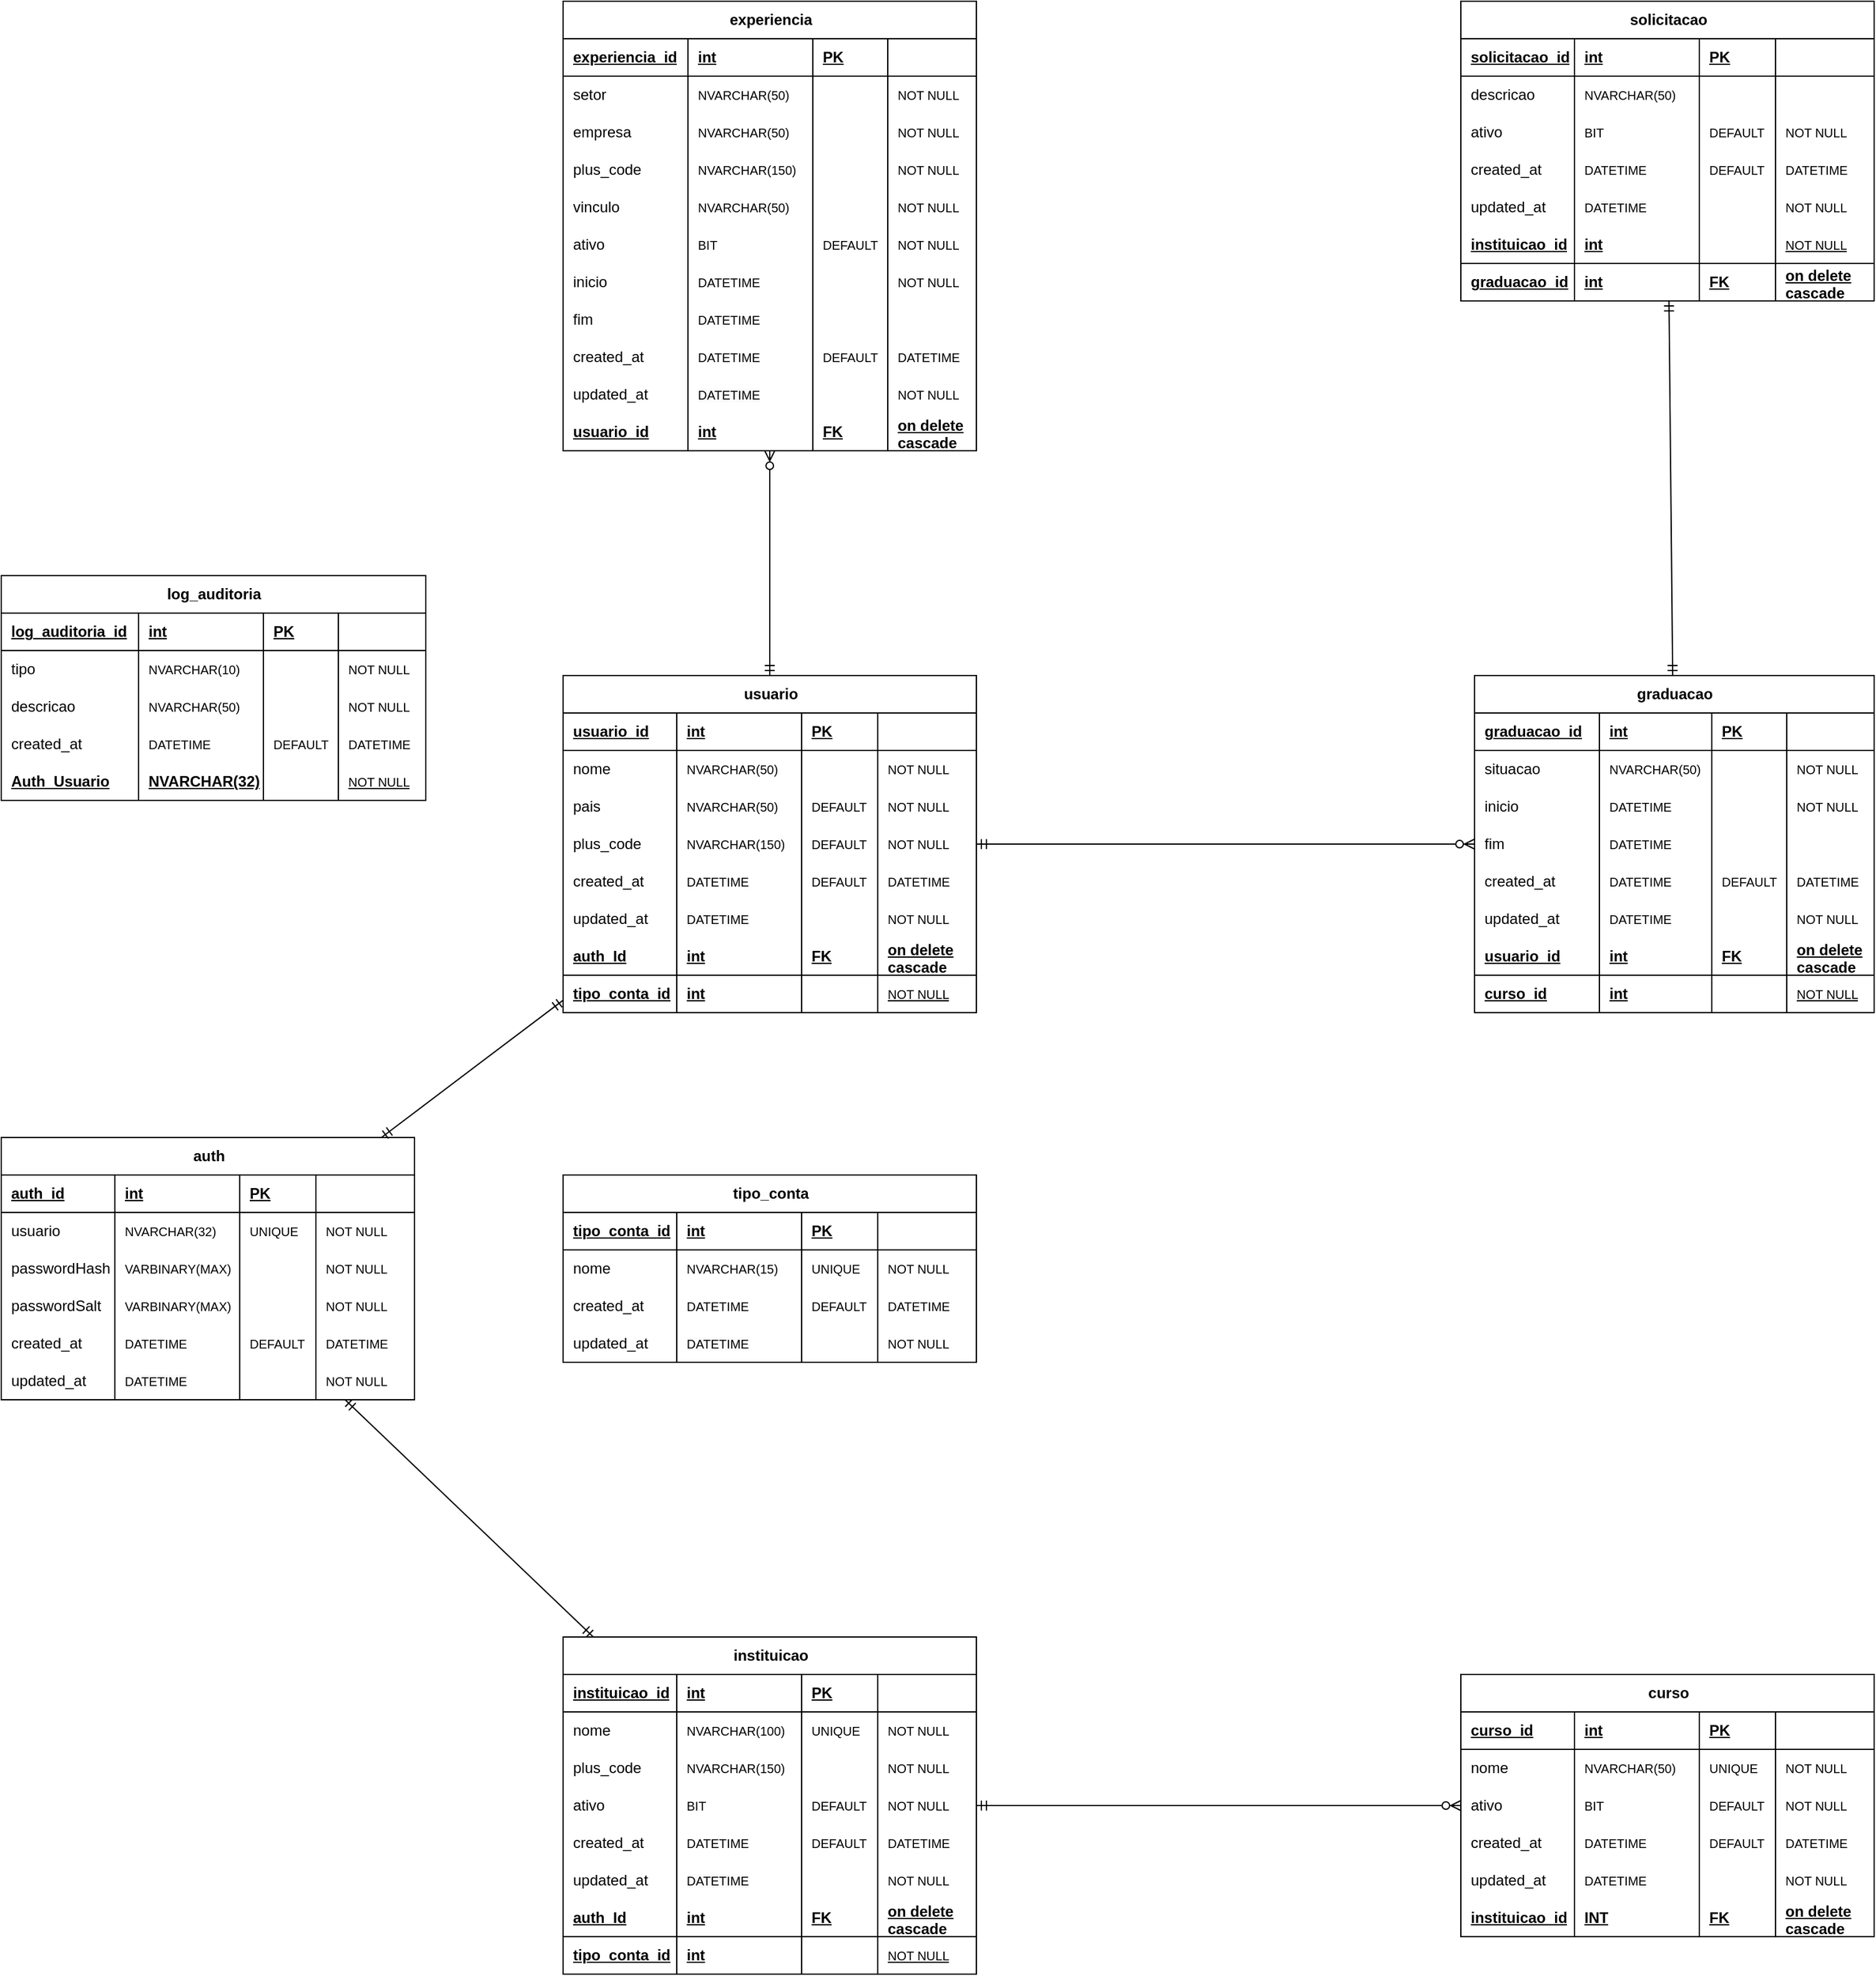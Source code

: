 <mxfile version="24.3.1" type="device">
  <diagram name="Page-1" id="YqduBfT3GZphnFt-c77v">
    <mxGraphModel dx="1395" dy="1812" grid="1" gridSize="10" guides="1" tooltips="1" connect="1" arrows="1" fold="1" page="1" pageScale="1" pageWidth="827" pageHeight="1169" math="0" shadow="0">
      <root>
        <mxCell id="0" />
        <mxCell id="1" parent="0" />
        <mxCell id="JcnlemFPXP2MhbQipQgN-2" value="auth" style="shape=table;startSize=30;container=1;collapsible=1;childLayout=tableLayout;fixedRows=1;rowLines=0;fontStyle=1;align=center;resizeLast=1;html=1;" parent="1" vertex="1">
          <mxGeometry x="70" y="480" width="331.0" height="210" as="geometry">
            <mxRectangle x="324" y="510" width="60" height="30" as="alternateBounds" />
          </mxGeometry>
        </mxCell>
        <mxCell id="JcnlemFPXP2MhbQipQgN-3" value="" style="shape=tableRow;horizontal=0;startSize=0;swimlaneHead=0;swimlaneBody=0;fillColor=none;collapsible=0;dropTarget=0;points=[[0,0.5],[1,0.5]];portConstraint=eastwest;top=0;left=0;right=0;bottom=1;" parent="JcnlemFPXP2MhbQipQgN-2" vertex="1">
          <mxGeometry y="30" width="331.0" height="30" as="geometry" />
        </mxCell>
        <mxCell id="JcnlemFPXP2MhbQipQgN-5" value="auth_id" style="shape=partialRectangle;connectable=0;fillColor=none;top=0;left=0;bottom=0;right=0;align=left;spacingLeft=6;fontStyle=5;overflow=hidden;whiteSpace=wrap;html=1;" parent="JcnlemFPXP2MhbQipQgN-3" vertex="1">
          <mxGeometry width="91" height="30" as="geometry">
            <mxRectangle width="91" height="30" as="alternateBounds" />
          </mxGeometry>
        </mxCell>
        <mxCell id="JcnlemFPXP2MhbQipQgN-19" value="int" style="shape=partialRectangle;connectable=0;fillColor=none;top=0;left=0;bottom=0;right=0;align=left;spacingLeft=6;fontStyle=5;overflow=hidden;whiteSpace=wrap;html=1;" parent="JcnlemFPXP2MhbQipQgN-3" vertex="1">
          <mxGeometry x="91" width="100.0" height="30" as="geometry">
            <mxRectangle width="100.0" height="30" as="alternateBounds" />
          </mxGeometry>
        </mxCell>
        <mxCell id="JcnlemFPXP2MhbQipQgN-23" value="PK" style="shape=partialRectangle;connectable=0;fillColor=none;top=0;left=0;bottom=0;right=0;align=left;spacingLeft=6;fontStyle=5;overflow=hidden;whiteSpace=wrap;html=1;" parent="JcnlemFPXP2MhbQipQgN-3" vertex="1">
          <mxGeometry x="191.0" width="61.0" height="30" as="geometry">
            <mxRectangle width="61.0" height="30" as="alternateBounds" />
          </mxGeometry>
        </mxCell>
        <mxCell id="JcnlemFPXP2MhbQipQgN-85" style="shape=partialRectangle;connectable=0;fillColor=none;top=0;left=0;bottom=0;right=0;align=left;spacingLeft=6;fontStyle=5;overflow=hidden;whiteSpace=wrap;html=1;" parent="JcnlemFPXP2MhbQipQgN-3" vertex="1">
          <mxGeometry x="252" width="79.0" height="30" as="geometry">
            <mxRectangle width="79.0" height="30" as="alternateBounds" />
          </mxGeometry>
        </mxCell>
        <mxCell id="JcnlemFPXP2MhbQipQgN-6" value="" style="shape=tableRow;horizontal=0;startSize=0;swimlaneHead=0;swimlaneBody=0;fillColor=none;collapsible=0;dropTarget=0;points=[[0,0.5],[1,0.5]];portConstraint=eastwest;top=0;left=0;right=0;bottom=0;" parent="JcnlemFPXP2MhbQipQgN-2" vertex="1">
          <mxGeometry y="60" width="331.0" height="30" as="geometry" />
        </mxCell>
        <mxCell id="JcnlemFPXP2MhbQipQgN-8" value="usuario" style="shape=partialRectangle;connectable=0;fillColor=none;top=0;left=0;bottom=0;right=0;align=left;spacingLeft=6;overflow=hidden;whiteSpace=wrap;html=1;" parent="JcnlemFPXP2MhbQipQgN-6" vertex="1">
          <mxGeometry width="91" height="30" as="geometry">
            <mxRectangle width="91" height="30" as="alternateBounds" />
          </mxGeometry>
        </mxCell>
        <mxCell id="JcnlemFPXP2MhbQipQgN-20" value="&lt;font style=&quot;font-size: 10px;&quot;&gt;NVARCHAR(32)&lt;/font&gt;" style="shape=partialRectangle;connectable=0;fillColor=none;top=0;left=0;bottom=0;right=0;align=left;spacingLeft=6;overflow=hidden;whiteSpace=wrap;html=1;" parent="JcnlemFPXP2MhbQipQgN-6" vertex="1">
          <mxGeometry x="91" width="100.0" height="30" as="geometry">
            <mxRectangle width="100.0" height="30" as="alternateBounds" />
          </mxGeometry>
        </mxCell>
        <mxCell id="JcnlemFPXP2MhbQipQgN-24" value="&lt;font style=&quot;font-size: 10px;&quot;&gt;UNIQUE&lt;/font&gt;" style="shape=partialRectangle;connectable=0;fillColor=none;top=0;left=0;bottom=0;right=0;align=left;spacingLeft=6;overflow=hidden;whiteSpace=wrap;html=1;" parent="JcnlemFPXP2MhbQipQgN-6" vertex="1">
          <mxGeometry x="191.0" width="61.0" height="30" as="geometry">
            <mxRectangle width="61.0" height="30" as="alternateBounds" />
          </mxGeometry>
        </mxCell>
        <mxCell id="JcnlemFPXP2MhbQipQgN-86" value="&lt;font style=&quot;font-size: 10px;&quot;&gt;NOT NULL&lt;/font&gt;" style="shape=partialRectangle;connectable=0;fillColor=none;top=0;left=0;bottom=0;right=0;align=left;spacingLeft=6;overflow=hidden;whiteSpace=wrap;html=1;" parent="JcnlemFPXP2MhbQipQgN-6" vertex="1">
          <mxGeometry x="252" width="79.0" height="30" as="geometry">
            <mxRectangle width="79.0" height="30" as="alternateBounds" />
          </mxGeometry>
        </mxCell>
        <mxCell id="JcnlemFPXP2MhbQipQgN-9" value="" style="shape=tableRow;horizontal=0;startSize=0;swimlaneHead=0;swimlaneBody=0;fillColor=none;collapsible=0;dropTarget=0;points=[[0,0.5],[1,0.5]];portConstraint=eastwest;top=0;left=0;right=0;bottom=0;" parent="JcnlemFPXP2MhbQipQgN-2" vertex="1">
          <mxGeometry y="90" width="331.0" height="30" as="geometry" />
        </mxCell>
        <mxCell id="JcnlemFPXP2MhbQipQgN-11" value="passwordHash" style="shape=partialRectangle;connectable=0;fillColor=none;top=0;left=0;bottom=0;right=0;align=left;spacingLeft=6;overflow=hidden;whiteSpace=wrap;html=1;" parent="JcnlemFPXP2MhbQipQgN-9" vertex="1">
          <mxGeometry width="91" height="30" as="geometry">
            <mxRectangle width="91" height="30" as="alternateBounds" />
          </mxGeometry>
        </mxCell>
        <mxCell id="JcnlemFPXP2MhbQipQgN-21" value="&lt;font style=&quot;font-size: 10px;&quot;&gt;VARBINARY(MAX)&lt;/font&gt;" style="shape=partialRectangle;connectable=0;fillColor=none;top=0;left=0;bottom=0;right=0;align=left;spacingLeft=6;overflow=hidden;whiteSpace=wrap;html=1;" parent="JcnlemFPXP2MhbQipQgN-9" vertex="1">
          <mxGeometry x="91" width="100.0" height="30" as="geometry">
            <mxRectangle width="100.0" height="30" as="alternateBounds" />
          </mxGeometry>
        </mxCell>
        <mxCell id="JcnlemFPXP2MhbQipQgN-25" style="shape=partialRectangle;connectable=0;fillColor=none;top=0;left=0;bottom=0;right=0;align=left;spacingLeft=6;overflow=hidden;whiteSpace=wrap;html=1;" parent="JcnlemFPXP2MhbQipQgN-9" vertex="1">
          <mxGeometry x="191.0" width="61.0" height="30" as="geometry">
            <mxRectangle width="61.0" height="30" as="alternateBounds" />
          </mxGeometry>
        </mxCell>
        <mxCell id="JcnlemFPXP2MhbQipQgN-87" value="&lt;span style=&quot;font-size: 10px;&quot;&gt;NOT NULL&lt;/span&gt;" style="shape=partialRectangle;connectable=0;fillColor=none;top=0;left=0;bottom=0;right=0;align=left;spacingLeft=6;overflow=hidden;whiteSpace=wrap;html=1;" parent="JcnlemFPXP2MhbQipQgN-9" vertex="1">
          <mxGeometry x="252" width="79.0" height="30" as="geometry">
            <mxRectangle width="79.0" height="30" as="alternateBounds" />
          </mxGeometry>
        </mxCell>
        <mxCell id="JcnlemFPXP2MhbQipQgN-12" value="" style="shape=tableRow;horizontal=0;startSize=0;swimlaneHead=0;swimlaneBody=0;fillColor=none;collapsible=0;dropTarget=0;points=[[0,0.5],[1,0.5]];portConstraint=eastwest;top=0;left=0;right=0;bottom=0;" parent="JcnlemFPXP2MhbQipQgN-2" vertex="1">
          <mxGeometry y="120" width="331.0" height="30" as="geometry" />
        </mxCell>
        <mxCell id="JcnlemFPXP2MhbQipQgN-14" value="passwordSalt" style="shape=partialRectangle;connectable=0;fillColor=none;top=0;left=0;bottom=0;right=0;align=left;spacingLeft=6;overflow=hidden;whiteSpace=wrap;html=1;" parent="JcnlemFPXP2MhbQipQgN-12" vertex="1">
          <mxGeometry width="91" height="30" as="geometry">
            <mxRectangle width="91" height="30" as="alternateBounds" />
          </mxGeometry>
        </mxCell>
        <mxCell id="JcnlemFPXP2MhbQipQgN-22" value="&lt;font style=&quot;font-size: 10px;&quot;&gt;VARBINARY(MAX)&lt;/font&gt;" style="shape=partialRectangle;connectable=0;fillColor=none;top=0;left=0;bottom=0;right=0;align=left;spacingLeft=6;overflow=hidden;whiteSpace=wrap;html=1;" parent="JcnlemFPXP2MhbQipQgN-12" vertex="1">
          <mxGeometry x="91" width="100.0" height="30" as="geometry">
            <mxRectangle width="100.0" height="30" as="alternateBounds" />
          </mxGeometry>
        </mxCell>
        <mxCell id="JcnlemFPXP2MhbQipQgN-26" style="shape=partialRectangle;connectable=0;fillColor=none;top=0;left=0;bottom=0;right=0;align=left;spacingLeft=6;overflow=hidden;whiteSpace=wrap;html=1;" parent="JcnlemFPXP2MhbQipQgN-12" vertex="1">
          <mxGeometry x="191.0" width="61.0" height="30" as="geometry">
            <mxRectangle width="61.0" height="30" as="alternateBounds" />
          </mxGeometry>
        </mxCell>
        <mxCell id="JcnlemFPXP2MhbQipQgN-88" value="&lt;span style=&quot;font-size: 10px;&quot;&gt;NOT NULL&lt;/span&gt;" style="shape=partialRectangle;connectable=0;fillColor=none;top=0;left=0;bottom=0;right=0;align=left;spacingLeft=6;overflow=hidden;whiteSpace=wrap;html=1;" parent="JcnlemFPXP2MhbQipQgN-12" vertex="1">
          <mxGeometry x="252" width="79.0" height="30" as="geometry">
            <mxRectangle width="79.0" height="30" as="alternateBounds" />
          </mxGeometry>
        </mxCell>
        <mxCell id="JcnlemFPXP2MhbQipQgN-27" style="shape=tableRow;horizontal=0;startSize=0;swimlaneHead=0;swimlaneBody=0;fillColor=none;collapsible=0;dropTarget=0;points=[[0,0.5],[1,0.5]];portConstraint=eastwest;top=0;left=0;right=0;bottom=0;" parent="JcnlemFPXP2MhbQipQgN-2" vertex="1">
          <mxGeometry y="150" width="331.0" height="30" as="geometry" />
        </mxCell>
        <mxCell id="JcnlemFPXP2MhbQipQgN-28" value="created_at" style="shape=partialRectangle;connectable=0;fillColor=none;top=0;left=0;bottom=0;right=0;align=left;spacingLeft=6;overflow=hidden;whiteSpace=wrap;html=1;" parent="JcnlemFPXP2MhbQipQgN-27" vertex="1">
          <mxGeometry width="91" height="30" as="geometry">
            <mxRectangle width="91" height="30" as="alternateBounds" />
          </mxGeometry>
        </mxCell>
        <mxCell id="JcnlemFPXP2MhbQipQgN-29" value="&lt;font style=&quot;font-size: 10px;&quot;&gt;DATETIME&lt;/font&gt;" style="shape=partialRectangle;connectable=0;fillColor=none;top=0;left=0;bottom=0;right=0;align=left;spacingLeft=6;overflow=hidden;whiteSpace=wrap;html=1;" parent="JcnlemFPXP2MhbQipQgN-27" vertex="1">
          <mxGeometry x="91" width="100.0" height="30" as="geometry">
            <mxRectangle width="100.0" height="30" as="alternateBounds" />
          </mxGeometry>
        </mxCell>
        <mxCell id="JcnlemFPXP2MhbQipQgN-30" value="&lt;font style=&quot;font-size: 10px;&quot;&gt;DEFAULT&lt;/font&gt;" style="shape=partialRectangle;connectable=0;fillColor=none;top=0;left=0;bottom=0;right=0;align=left;spacingLeft=6;overflow=hidden;whiteSpace=wrap;html=1;" parent="JcnlemFPXP2MhbQipQgN-27" vertex="1">
          <mxGeometry x="191.0" width="61.0" height="30" as="geometry">
            <mxRectangle width="61.0" height="30" as="alternateBounds" />
          </mxGeometry>
        </mxCell>
        <mxCell id="JcnlemFPXP2MhbQipQgN-89" value="&lt;span style=&quot;font-size: 10px;&quot;&gt;DATETIME&lt;/span&gt;" style="shape=partialRectangle;connectable=0;fillColor=none;top=0;left=0;bottom=0;right=0;align=left;spacingLeft=6;overflow=hidden;whiteSpace=wrap;html=1;" parent="JcnlemFPXP2MhbQipQgN-27" vertex="1">
          <mxGeometry x="252" width="79.0" height="30" as="geometry">
            <mxRectangle width="79.0" height="30" as="alternateBounds" />
          </mxGeometry>
        </mxCell>
        <mxCell id="JcnlemFPXP2MhbQipQgN-31" style="shape=tableRow;horizontal=0;startSize=0;swimlaneHead=0;swimlaneBody=0;fillColor=none;collapsible=0;dropTarget=0;points=[[0,0.5],[1,0.5]];portConstraint=eastwest;top=0;left=0;right=0;bottom=0;" parent="JcnlemFPXP2MhbQipQgN-2" vertex="1">
          <mxGeometry y="180" width="331.0" height="30" as="geometry" />
        </mxCell>
        <mxCell id="JcnlemFPXP2MhbQipQgN-32" value="updated_at" style="shape=partialRectangle;connectable=0;fillColor=none;top=0;left=0;bottom=0;right=0;align=left;spacingLeft=6;overflow=hidden;whiteSpace=wrap;html=1;" parent="JcnlemFPXP2MhbQipQgN-31" vertex="1">
          <mxGeometry width="91" height="30" as="geometry">
            <mxRectangle width="91" height="30" as="alternateBounds" />
          </mxGeometry>
        </mxCell>
        <mxCell id="JcnlemFPXP2MhbQipQgN-33" value="&lt;span style=&quot;color: rgb(0, 0, 0); font-family: Helvetica; font-size: 10px; font-style: normal; font-variant-ligatures: normal; font-variant-caps: normal; font-weight: 400; letter-spacing: normal; orphans: 2; text-align: left; text-indent: 0px; text-transform: none; widows: 2; word-spacing: 0px; -webkit-text-stroke-width: 0px; white-space: normal; background-color: rgb(251, 251, 251); text-decoration-thickness: initial; text-decoration-style: initial; text-decoration-color: initial; display: inline !important; float: none;&quot;&gt;DATETIME&lt;/span&gt;" style="shape=partialRectangle;connectable=0;fillColor=none;top=0;left=0;bottom=0;right=0;align=left;spacingLeft=6;overflow=hidden;whiteSpace=wrap;html=1;" parent="JcnlemFPXP2MhbQipQgN-31" vertex="1">
          <mxGeometry x="91" width="100.0" height="30" as="geometry">
            <mxRectangle width="100.0" height="30" as="alternateBounds" />
          </mxGeometry>
        </mxCell>
        <mxCell id="JcnlemFPXP2MhbQipQgN-34" style="shape=partialRectangle;connectable=0;fillColor=none;top=0;left=0;bottom=0;right=0;align=left;spacingLeft=6;overflow=hidden;whiteSpace=wrap;html=1;" parent="JcnlemFPXP2MhbQipQgN-31" vertex="1">
          <mxGeometry x="191.0" width="61.0" height="30" as="geometry">
            <mxRectangle width="61.0" height="30" as="alternateBounds" />
          </mxGeometry>
        </mxCell>
        <mxCell id="JcnlemFPXP2MhbQipQgN-90" value="&lt;span style=&quot;font-size: 10px;&quot;&gt;NOT NULL&lt;/span&gt;" style="shape=partialRectangle;connectable=0;fillColor=none;top=0;left=0;bottom=0;right=0;align=left;spacingLeft=6;overflow=hidden;whiteSpace=wrap;html=1;" parent="JcnlemFPXP2MhbQipQgN-31" vertex="1">
          <mxGeometry x="252" width="79.0" height="30" as="geometry">
            <mxRectangle width="79.0" height="30" as="alternateBounds" />
          </mxGeometry>
        </mxCell>
        <mxCell id="JcnlemFPXP2MhbQipQgN-92" value="instituicao" style="shape=table;startSize=30;container=1;collapsible=1;childLayout=tableLayout;fixedRows=1;rowLines=0;fontStyle=1;align=center;resizeLast=1;html=1;" parent="1" vertex="1">
          <mxGeometry x="520" y="880" width="331.0" height="270" as="geometry">
            <mxRectangle x="324" y="510" width="60" height="30" as="alternateBounds" />
          </mxGeometry>
        </mxCell>
        <mxCell id="JcnlemFPXP2MhbQipQgN-93" value="" style="shape=tableRow;horizontal=0;startSize=0;swimlaneHead=0;swimlaneBody=0;fillColor=none;collapsible=0;dropTarget=0;points=[[0,0.5],[1,0.5]];portConstraint=eastwest;top=0;left=0;right=0;bottom=1;" parent="JcnlemFPXP2MhbQipQgN-92" vertex="1">
          <mxGeometry y="30" width="331.0" height="30" as="geometry" />
        </mxCell>
        <mxCell id="JcnlemFPXP2MhbQipQgN-94" value="instituicao_id" style="shape=partialRectangle;connectable=0;fillColor=none;top=0;left=0;bottom=0;right=0;align=left;spacingLeft=6;fontStyle=5;overflow=hidden;whiteSpace=wrap;html=1;" parent="JcnlemFPXP2MhbQipQgN-93" vertex="1">
          <mxGeometry width="91" height="30" as="geometry">
            <mxRectangle width="91" height="30" as="alternateBounds" />
          </mxGeometry>
        </mxCell>
        <mxCell id="JcnlemFPXP2MhbQipQgN-95" value="int" style="shape=partialRectangle;connectable=0;fillColor=none;top=0;left=0;bottom=0;right=0;align=left;spacingLeft=6;fontStyle=5;overflow=hidden;whiteSpace=wrap;html=1;" parent="JcnlemFPXP2MhbQipQgN-93" vertex="1">
          <mxGeometry x="91" width="100.0" height="30" as="geometry">
            <mxRectangle width="100.0" height="30" as="alternateBounds" />
          </mxGeometry>
        </mxCell>
        <mxCell id="JcnlemFPXP2MhbQipQgN-96" value="PK" style="shape=partialRectangle;connectable=0;fillColor=none;top=0;left=0;bottom=0;right=0;align=left;spacingLeft=6;fontStyle=5;overflow=hidden;whiteSpace=wrap;html=1;" parent="JcnlemFPXP2MhbQipQgN-93" vertex="1">
          <mxGeometry x="191.0" width="61.0" height="30" as="geometry">
            <mxRectangle width="61.0" height="30" as="alternateBounds" />
          </mxGeometry>
        </mxCell>
        <mxCell id="JcnlemFPXP2MhbQipQgN-97" style="shape=partialRectangle;connectable=0;fillColor=none;top=0;left=0;bottom=0;right=0;align=left;spacingLeft=6;fontStyle=5;overflow=hidden;whiteSpace=wrap;html=1;" parent="JcnlemFPXP2MhbQipQgN-93" vertex="1">
          <mxGeometry x="252" width="79.0" height="30" as="geometry">
            <mxRectangle width="79.0" height="30" as="alternateBounds" />
          </mxGeometry>
        </mxCell>
        <mxCell id="JcnlemFPXP2MhbQipQgN-98" value="" style="shape=tableRow;horizontal=0;startSize=0;swimlaneHead=0;swimlaneBody=0;fillColor=none;collapsible=0;dropTarget=0;points=[[0,0.5],[1,0.5]];portConstraint=eastwest;top=0;left=0;right=0;bottom=0;" parent="JcnlemFPXP2MhbQipQgN-92" vertex="1">
          <mxGeometry y="60" width="331.0" height="30" as="geometry" />
        </mxCell>
        <mxCell id="JcnlemFPXP2MhbQipQgN-99" value="nome" style="shape=partialRectangle;connectable=0;fillColor=none;top=0;left=0;bottom=0;right=0;align=left;spacingLeft=6;overflow=hidden;whiteSpace=wrap;html=1;" parent="JcnlemFPXP2MhbQipQgN-98" vertex="1">
          <mxGeometry width="91" height="30" as="geometry">
            <mxRectangle width="91" height="30" as="alternateBounds" />
          </mxGeometry>
        </mxCell>
        <mxCell id="JcnlemFPXP2MhbQipQgN-100" value="&lt;font style=&quot;font-size: 10px;&quot;&gt;NVARCHAR(100)&lt;/font&gt;" style="shape=partialRectangle;connectable=0;fillColor=none;top=0;left=0;bottom=0;right=0;align=left;spacingLeft=6;overflow=hidden;whiteSpace=wrap;html=1;" parent="JcnlemFPXP2MhbQipQgN-98" vertex="1">
          <mxGeometry x="91" width="100.0" height="30" as="geometry">
            <mxRectangle width="100.0" height="30" as="alternateBounds" />
          </mxGeometry>
        </mxCell>
        <mxCell id="JcnlemFPXP2MhbQipQgN-101" value="&lt;font style=&quot;font-size: 10px;&quot;&gt;UNIQUE&lt;/font&gt;" style="shape=partialRectangle;connectable=0;fillColor=none;top=0;left=0;bottom=0;right=0;align=left;spacingLeft=6;overflow=hidden;whiteSpace=wrap;html=1;" parent="JcnlemFPXP2MhbQipQgN-98" vertex="1">
          <mxGeometry x="191.0" width="61.0" height="30" as="geometry">
            <mxRectangle width="61.0" height="30" as="alternateBounds" />
          </mxGeometry>
        </mxCell>
        <mxCell id="JcnlemFPXP2MhbQipQgN-102" value="&lt;font style=&quot;font-size: 10px;&quot;&gt;NOT NULL&lt;/font&gt;" style="shape=partialRectangle;connectable=0;fillColor=none;top=0;left=0;bottom=0;right=0;align=left;spacingLeft=6;overflow=hidden;whiteSpace=wrap;html=1;" parent="JcnlemFPXP2MhbQipQgN-98" vertex="1">
          <mxGeometry x="252" width="79.0" height="30" as="geometry">
            <mxRectangle width="79.0" height="30" as="alternateBounds" />
          </mxGeometry>
        </mxCell>
        <mxCell id="JcnlemFPXP2MhbQipQgN-103" value="" style="shape=tableRow;horizontal=0;startSize=0;swimlaneHead=0;swimlaneBody=0;fillColor=none;collapsible=0;dropTarget=0;points=[[0,0.5],[1,0.5]];portConstraint=eastwest;top=0;left=0;right=0;bottom=0;" parent="JcnlemFPXP2MhbQipQgN-92" vertex="1">
          <mxGeometry y="90" width="331.0" height="30" as="geometry" />
        </mxCell>
        <mxCell id="JcnlemFPXP2MhbQipQgN-104" value="plus_code" style="shape=partialRectangle;connectable=0;fillColor=none;top=0;left=0;bottom=0;right=0;align=left;spacingLeft=6;overflow=hidden;whiteSpace=wrap;html=1;" parent="JcnlemFPXP2MhbQipQgN-103" vertex="1">
          <mxGeometry width="91" height="30" as="geometry">
            <mxRectangle width="91" height="30" as="alternateBounds" />
          </mxGeometry>
        </mxCell>
        <mxCell id="JcnlemFPXP2MhbQipQgN-105" value="&lt;span style=&quot;font-size: 10px;&quot;&gt;NVARCHAR(150)&lt;/span&gt;" style="shape=partialRectangle;connectable=0;fillColor=none;top=0;left=0;bottom=0;right=0;align=left;spacingLeft=6;overflow=hidden;whiteSpace=wrap;html=1;" parent="JcnlemFPXP2MhbQipQgN-103" vertex="1">
          <mxGeometry x="91" width="100.0" height="30" as="geometry">
            <mxRectangle width="100.0" height="30" as="alternateBounds" />
          </mxGeometry>
        </mxCell>
        <mxCell id="JcnlemFPXP2MhbQipQgN-106" style="shape=partialRectangle;connectable=0;fillColor=none;top=0;left=0;bottom=0;right=0;align=left;spacingLeft=6;overflow=hidden;whiteSpace=wrap;html=1;" parent="JcnlemFPXP2MhbQipQgN-103" vertex="1">
          <mxGeometry x="191.0" width="61.0" height="30" as="geometry">
            <mxRectangle width="61.0" height="30" as="alternateBounds" />
          </mxGeometry>
        </mxCell>
        <mxCell id="JcnlemFPXP2MhbQipQgN-107" value="&lt;span style=&quot;font-size: 10px;&quot;&gt;NOT NULL&lt;/span&gt;" style="shape=partialRectangle;connectable=0;fillColor=none;top=0;left=0;bottom=0;right=0;align=left;spacingLeft=6;overflow=hidden;whiteSpace=wrap;html=1;" parent="JcnlemFPXP2MhbQipQgN-103" vertex="1">
          <mxGeometry x="252" width="79.0" height="30" as="geometry">
            <mxRectangle width="79.0" height="30" as="alternateBounds" />
          </mxGeometry>
        </mxCell>
        <mxCell id="JcnlemFPXP2MhbQipQgN-108" value="" style="shape=tableRow;horizontal=0;startSize=0;swimlaneHead=0;swimlaneBody=0;fillColor=none;collapsible=0;dropTarget=0;points=[[0,0.5],[1,0.5]];portConstraint=eastwest;top=0;left=0;right=0;bottom=0;" parent="JcnlemFPXP2MhbQipQgN-92" vertex="1">
          <mxGeometry y="120" width="331.0" height="30" as="geometry" />
        </mxCell>
        <mxCell id="JcnlemFPXP2MhbQipQgN-109" value="ativo" style="shape=partialRectangle;connectable=0;fillColor=none;top=0;left=0;bottom=0;right=0;align=left;spacingLeft=6;overflow=hidden;whiteSpace=wrap;html=1;" parent="JcnlemFPXP2MhbQipQgN-108" vertex="1">
          <mxGeometry width="91" height="30" as="geometry">
            <mxRectangle width="91" height="30" as="alternateBounds" />
          </mxGeometry>
        </mxCell>
        <mxCell id="JcnlemFPXP2MhbQipQgN-110" value="&lt;font style=&quot;font-size: 10px;&quot;&gt;BIT&lt;/font&gt;" style="shape=partialRectangle;connectable=0;fillColor=none;top=0;left=0;bottom=0;right=0;align=left;spacingLeft=6;overflow=hidden;whiteSpace=wrap;html=1;" parent="JcnlemFPXP2MhbQipQgN-108" vertex="1">
          <mxGeometry x="91" width="100.0" height="30" as="geometry">
            <mxRectangle width="100.0" height="30" as="alternateBounds" />
          </mxGeometry>
        </mxCell>
        <mxCell id="JcnlemFPXP2MhbQipQgN-111" value="&lt;span style=&quot;font-size: 10px;&quot;&gt;DEFAULT&lt;/span&gt;" style="shape=partialRectangle;connectable=0;fillColor=none;top=0;left=0;bottom=0;right=0;align=left;spacingLeft=6;overflow=hidden;whiteSpace=wrap;html=1;" parent="JcnlemFPXP2MhbQipQgN-108" vertex="1">
          <mxGeometry x="191.0" width="61.0" height="30" as="geometry">
            <mxRectangle width="61.0" height="30" as="alternateBounds" />
          </mxGeometry>
        </mxCell>
        <mxCell id="JcnlemFPXP2MhbQipQgN-112" value="&lt;span style=&quot;font-size: 10px;&quot;&gt;NOT NULL&lt;/span&gt;" style="shape=partialRectangle;connectable=0;fillColor=none;top=0;left=0;bottom=0;right=0;align=left;spacingLeft=6;overflow=hidden;whiteSpace=wrap;html=1;" parent="JcnlemFPXP2MhbQipQgN-108" vertex="1">
          <mxGeometry x="252" width="79.0" height="30" as="geometry">
            <mxRectangle width="79.0" height="30" as="alternateBounds" />
          </mxGeometry>
        </mxCell>
        <mxCell id="JcnlemFPXP2MhbQipQgN-113" style="shape=tableRow;horizontal=0;startSize=0;swimlaneHead=0;swimlaneBody=0;fillColor=none;collapsible=0;dropTarget=0;points=[[0,0.5],[1,0.5]];portConstraint=eastwest;top=0;left=0;right=0;bottom=0;" parent="JcnlemFPXP2MhbQipQgN-92" vertex="1">
          <mxGeometry y="150" width="331.0" height="30" as="geometry" />
        </mxCell>
        <mxCell id="JcnlemFPXP2MhbQipQgN-114" value="created_at" style="shape=partialRectangle;connectable=0;fillColor=none;top=0;left=0;bottom=0;right=0;align=left;spacingLeft=6;overflow=hidden;whiteSpace=wrap;html=1;" parent="JcnlemFPXP2MhbQipQgN-113" vertex="1">
          <mxGeometry width="91" height="30" as="geometry">
            <mxRectangle width="91" height="30" as="alternateBounds" />
          </mxGeometry>
        </mxCell>
        <mxCell id="JcnlemFPXP2MhbQipQgN-115" value="&lt;font style=&quot;font-size: 10px;&quot;&gt;DATETIME&lt;/font&gt;" style="shape=partialRectangle;connectable=0;fillColor=none;top=0;left=0;bottom=0;right=0;align=left;spacingLeft=6;overflow=hidden;whiteSpace=wrap;html=1;" parent="JcnlemFPXP2MhbQipQgN-113" vertex="1">
          <mxGeometry x="91" width="100.0" height="30" as="geometry">
            <mxRectangle width="100.0" height="30" as="alternateBounds" />
          </mxGeometry>
        </mxCell>
        <mxCell id="JcnlemFPXP2MhbQipQgN-116" value="&lt;font style=&quot;font-size: 10px;&quot;&gt;DEFAULT&lt;/font&gt;" style="shape=partialRectangle;connectable=0;fillColor=none;top=0;left=0;bottom=0;right=0;align=left;spacingLeft=6;overflow=hidden;whiteSpace=wrap;html=1;" parent="JcnlemFPXP2MhbQipQgN-113" vertex="1">
          <mxGeometry x="191.0" width="61.0" height="30" as="geometry">
            <mxRectangle width="61.0" height="30" as="alternateBounds" />
          </mxGeometry>
        </mxCell>
        <mxCell id="JcnlemFPXP2MhbQipQgN-117" value="&lt;span style=&quot;font-size: 10px;&quot;&gt;DATETIME&lt;/span&gt;" style="shape=partialRectangle;connectable=0;fillColor=none;top=0;left=0;bottom=0;right=0;align=left;spacingLeft=6;overflow=hidden;whiteSpace=wrap;html=1;" parent="JcnlemFPXP2MhbQipQgN-113" vertex="1">
          <mxGeometry x="252" width="79.0" height="30" as="geometry">
            <mxRectangle width="79.0" height="30" as="alternateBounds" />
          </mxGeometry>
        </mxCell>
        <mxCell id="JcnlemFPXP2MhbQipQgN-118" style="shape=tableRow;horizontal=0;startSize=0;swimlaneHead=0;swimlaneBody=0;fillColor=none;collapsible=0;dropTarget=0;points=[[0,0.5],[1,0.5]];portConstraint=eastwest;top=0;left=0;right=0;bottom=0;" parent="JcnlemFPXP2MhbQipQgN-92" vertex="1">
          <mxGeometry y="180" width="331.0" height="30" as="geometry" />
        </mxCell>
        <mxCell id="JcnlemFPXP2MhbQipQgN-119" value="updated_at" style="shape=partialRectangle;connectable=0;fillColor=none;top=0;left=0;bottom=0;right=0;align=left;spacingLeft=6;overflow=hidden;whiteSpace=wrap;html=1;" parent="JcnlemFPXP2MhbQipQgN-118" vertex="1">
          <mxGeometry width="91" height="30" as="geometry">
            <mxRectangle width="91" height="30" as="alternateBounds" />
          </mxGeometry>
        </mxCell>
        <mxCell id="JcnlemFPXP2MhbQipQgN-120" value="&lt;span style=&quot;color: rgb(0, 0, 0); font-family: Helvetica; font-size: 10px; font-style: normal; font-variant-ligatures: normal; font-variant-caps: normal; font-weight: 400; letter-spacing: normal; orphans: 2; text-align: left; text-indent: 0px; text-transform: none; widows: 2; word-spacing: 0px; -webkit-text-stroke-width: 0px; white-space: normal; background-color: rgb(251, 251, 251); text-decoration-thickness: initial; text-decoration-style: initial; text-decoration-color: initial; display: inline !important; float: none;&quot;&gt;DATETIME&lt;/span&gt;" style="shape=partialRectangle;connectable=0;fillColor=none;top=0;left=0;bottom=0;right=0;align=left;spacingLeft=6;overflow=hidden;whiteSpace=wrap;html=1;" parent="JcnlemFPXP2MhbQipQgN-118" vertex="1">
          <mxGeometry x="91" width="100.0" height="30" as="geometry">
            <mxRectangle width="100.0" height="30" as="alternateBounds" />
          </mxGeometry>
        </mxCell>
        <mxCell id="JcnlemFPXP2MhbQipQgN-121" style="shape=partialRectangle;connectable=0;fillColor=none;top=0;left=0;bottom=0;right=0;align=left;spacingLeft=6;overflow=hidden;whiteSpace=wrap;html=1;" parent="JcnlemFPXP2MhbQipQgN-118" vertex="1">
          <mxGeometry x="191.0" width="61.0" height="30" as="geometry">
            <mxRectangle width="61.0" height="30" as="alternateBounds" />
          </mxGeometry>
        </mxCell>
        <mxCell id="JcnlemFPXP2MhbQipQgN-122" value="&lt;span style=&quot;font-size: 10px;&quot;&gt;NOT NULL&lt;/span&gt;" style="shape=partialRectangle;connectable=0;fillColor=none;top=0;left=0;bottom=0;right=0;align=left;spacingLeft=6;overflow=hidden;whiteSpace=wrap;html=1;" parent="JcnlemFPXP2MhbQipQgN-118" vertex="1">
          <mxGeometry x="252" width="79.0" height="30" as="geometry">
            <mxRectangle width="79.0" height="30" as="alternateBounds" />
          </mxGeometry>
        </mxCell>
        <mxCell id="JcnlemFPXP2MhbQipQgN-153" value="" style="shape=tableRow;horizontal=0;startSize=0;swimlaneHead=0;swimlaneBody=0;fillColor=none;collapsible=0;dropTarget=0;points=[[0,0.5],[1,0.5]];portConstraint=eastwest;top=0;left=0;right=0;bottom=1;" parent="JcnlemFPXP2MhbQipQgN-92" vertex="1">
          <mxGeometry y="210" width="331.0" height="30" as="geometry" />
        </mxCell>
        <mxCell id="JcnlemFPXP2MhbQipQgN-154" value="auth_Id" style="shape=partialRectangle;connectable=0;fillColor=none;top=0;left=0;bottom=0;right=0;align=left;spacingLeft=6;fontStyle=5;overflow=hidden;whiteSpace=wrap;html=1;" parent="JcnlemFPXP2MhbQipQgN-153" vertex="1">
          <mxGeometry width="91" height="30" as="geometry">
            <mxRectangle width="91" height="30" as="alternateBounds" />
          </mxGeometry>
        </mxCell>
        <mxCell id="JcnlemFPXP2MhbQipQgN-155" value="int" style="shape=partialRectangle;connectable=0;fillColor=none;top=0;left=0;bottom=0;right=0;align=left;spacingLeft=6;fontStyle=5;overflow=hidden;whiteSpace=wrap;html=1;" parent="JcnlemFPXP2MhbQipQgN-153" vertex="1">
          <mxGeometry x="91" width="100.0" height="30" as="geometry">
            <mxRectangle width="100.0" height="30" as="alternateBounds" />
          </mxGeometry>
        </mxCell>
        <mxCell id="JcnlemFPXP2MhbQipQgN-156" value="FK" style="shape=partialRectangle;connectable=0;fillColor=none;top=0;left=0;bottom=0;right=0;align=left;spacingLeft=6;fontStyle=5;overflow=hidden;whiteSpace=wrap;html=1;" parent="JcnlemFPXP2MhbQipQgN-153" vertex="1">
          <mxGeometry x="191.0" width="61.0" height="30" as="geometry">
            <mxRectangle width="61.0" height="30" as="alternateBounds" />
          </mxGeometry>
        </mxCell>
        <mxCell id="JcnlemFPXP2MhbQipQgN-157" value="on delete cascade" style="shape=partialRectangle;connectable=0;fillColor=none;top=0;left=0;bottom=0;right=0;align=left;spacingLeft=6;fontStyle=5;overflow=hidden;whiteSpace=wrap;html=1;" parent="JcnlemFPXP2MhbQipQgN-153" vertex="1">
          <mxGeometry x="252" width="79.0" height="30" as="geometry">
            <mxRectangle width="79.0" height="30" as="alternateBounds" />
          </mxGeometry>
        </mxCell>
        <mxCell id="3Jsypv_C-26wA9-vrWP3-27" value="" style="shape=tableRow;horizontal=0;startSize=0;swimlaneHead=0;swimlaneBody=0;fillColor=none;collapsible=0;dropTarget=0;points=[[0,0.5],[1,0.5]];portConstraint=eastwest;top=0;left=0;right=0;bottom=1;" parent="JcnlemFPXP2MhbQipQgN-92" vertex="1">
          <mxGeometry y="240" width="331.0" height="30" as="geometry" />
        </mxCell>
        <mxCell id="3Jsypv_C-26wA9-vrWP3-28" value="tipo_conta_id" style="shape=partialRectangle;connectable=0;fillColor=none;top=0;left=0;bottom=0;right=0;align=left;spacingLeft=6;fontStyle=5;overflow=hidden;whiteSpace=wrap;html=1;" parent="3Jsypv_C-26wA9-vrWP3-27" vertex="1">
          <mxGeometry width="91" height="30" as="geometry">
            <mxRectangle width="91" height="30" as="alternateBounds" />
          </mxGeometry>
        </mxCell>
        <mxCell id="3Jsypv_C-26wA9-vrWP3-29" value="int" style="shape=partialRectangle;connectable=0;fillColor=none;top=0;left=0;bottom=0;right=0;align=left;spacingLeft=6;fontStyle=5;overflow=hidden;whiteSpace=wrap;html=1;" parent="3Jsypv_C-26wA9-vrWP3-27" vertex="1">
          <mxGeometry x="91" width="100.0" height="30" as="geometry">
            <mxRectangle width="100.0" height="30" as="alternateBounds" />
          </mxGeometry>
        </mxCell>
        <mxCell id="3Jsypv_C-26wA9-vrWP3-30" value="" style="shape=partialRectangle;connectable=0;fillColor=none;top=0;left=0;bottom=0;right=0;align=left;spacingLeft=6;fontStyle=5;overflow=hidden;whiteSpace=wrap;html=1;" parent="3Jsypv_C-26wA9-vrWP3-27" vertex="1">
          <mxGeometry x="191.0" width="61.0" height="30" as="geometry">
            <mxRectangle width="61.0" height="30" as="alternateBounds" />
          </mxGeometry>
        </mxCell>
        <mxCell id="3Jsypv_C-26wA9-vrWP3-31" value="&lt;span style=&quot;font-size: 10px; font-weight: 400;&quot;&gt;NOT NULL&lt;/span&gt;" style="shape=partialRectangle;connectable=0;fillColor=none;top=0;left=0;bottom=0;right=0;align=left;spacingLeft=6;fontStyle=5;overflow=hidden;whiteSpace=wrap;html=1;" parent="3Jsypv_C-26wA9-vrWP3-27" vertex="1">
          <mxGeometry x="252" width="79.0" height="30" as="geometry">
            <mxRectangle width="79.0" height="30" as="alternateBounds" />
          </mxGeometry>
        </mxCell>
        <mxCell id="doC_GHymFKsQ3zXc8tzW-34" value="curso" style="shape=table;startSize=30;container=1;collapsible=1;childLayout=tableLayout;fixedRows=1;rowLines=0;fontStyle=1;align=center;resizeLast=1;html=1;" parent="1" vertex="1">
          <mxGeometry x="1239" y="910" width="331.0" height="210" as="geometry">
            <mxRectangle x="324" y="510" width="60" height="30" as="alternateBounds" />
          </mxGeometry>
        </mxCell>
        <mxCell id="doC_GHymFKsQ3zXc8tzW-35" value="" style="shape=tableRow;horizontal=0;startSize=0;swimlaneHead=0;swimlaneBody=0;fillColor=none;collapsible=0;dropTarget=0;points=[[0,0.5],[1,0.5]];portConstraint=eastwest;top=0;left=0;right=0;bottom=1;" parent="doC_GHymFKsQ3zXc8tzW-34" vertex="1">
          <mxGeometry y="30" width="331.0" height="30" as="geometry" />
        </mxCell>
        <mxCell id="doC_GHymFKsQ3zXc8tzW-36" value="curso_id" style="shape=partialRectangle;connectable=0;fillColor=none;top=0;left=0;bottom=0;right=0;align=left;spacingLeft=6;fontStyle=5;overflow=hidden;whiteSpace=wrap;html=1;" parent="doC_GHymFKsQ3zXc8tzW-35" vertex="1">
          <mxGeometry width="91" height="30" as="geometry">
            <mxRectangle width="91" height="30" as="alternateBounds" />
          </mxGeometry>
        </mxCell>
        <mxCell id="doC_GHymFKsQ3zXc8tzW-37" value="int" style="shape=partialRectangle;connectable=0;fillColor=none;top=0;left=0;bottom=0;right=0;align=left;spacingLeft=6;fontStyle=5;overflow=hidden;whiteSpace=wrap;html=1;" parent="doC_GHymFKsQ3zXc8tzW-35" vertex="1">
          <mxGeometry x="91" width="100.0" height="30" as="geometry">
            <mxRectangle width="100.0" height="30" as="alternateBounds" />
          </mxGeometry>
        </mxCell>
        <mxCell id="doC_GHymFKsQ3zXc8tzW-38" value="PK" style="shape=partialRectangle;connectable=0;fillColor=none;top=0;left=0;bottom=0;right=0;align=left;spacingLeft=6;fontStyle=5;overflow=hidden;whiteSpace=wrap;html=1;" parent="doC_GHymFKsQ3zXc8tzW-35" vertex="1">
          <mxGeometry x="191.0" width="61.0" height="30" as="geometry">
            <mxRectangle width="61.0" height="30" as="alternateBounds" />
          </mxGeometry>
        </mxCell>
        <mxCell id="doC_GHymFKsQ3zXc8tzW-39" style="shape=partialRectangle;connectable=0;fillColor=none;top=0;left=0;bottom=0;right=0;align=left;spacingLeft=6;fontStyle=5;overflow=hidden;whiteSpace=wrap;html=1;" parent="doC_GHymFKsQ3zXc8tzW-35" vertex="1">
          <mxGeometry x="252" width="79.0" height="30" as="geometry">
            <mxRectangle width="79.0" height="30" as="alternateBounds" />
          </mxGeometry>
        </mxCell>
        <mxCell id="doC_GHymFKsQ3zXc8tzW-40" value="" style="shape=tableRow;horizontal=0;startSize=0;swimlaneHead=0;swimlaneBody=0;fillColor=none;collapsible=0;dropTarget=0;points=[[0,0.5],[1,0.5]];portConstraint=eastwest;top=0;left=0;right=0;bottom=0;" parent="doC_GHymFKsQ3zXc8tzW-34" vertex="1">
          <mxGeometry y="60" width="331.0" height="30" as="geometry" />
        </mxCell>
        <mxCell id="doC_GHymFKsQ3zXc8tzW-41" value="nome" style="shape=partialRectangle;connectable=0;fillColor=none;top=0;left=0;bottom=0;right=0;align=left;spacingLeft=6;overflow=hidden;whiteSpace=wrap;html=1;" parent="doC_GHymFKsQ3zXc8tzW-40" vertex="1">
          <mxGeometry width="91" height="30" as="geometry">
            <mxRectangle width="91" height="30" as="alternateBounds" />
          </mxGeometry>
        </mxCell>
        <mxCell id="doC_GHymFKsQ3zXc8tzW-42" value="&lt;font style=&quot;font-size: 10px;&quot;&gt;NVARCHAR(50)&lt;/font&gt;" style="shape=partialRectangle;connectable=0;fillColor=none;top=0;left=0;bottom=0;right=0;align=left;spacingLeft=6;overflow=hidden;whiteSpace=wrap;html=1;" parent="doC_GHymFKsQ3zXc8tzW-40" vertex="1">
          <mxGeometry x="91" width="100.0" height="30" as="geometry">
            <mxRectangle width="100.0" height="30" as="alternateBounds" />
          </mxGeometry>
        </mxCell>
        <mxCell id="doC_GHymFKsQ3zXc8tzW-43" value="&lt;font style=&quot;font-size: 10px;&quot;&gt;UNIQUE&lt;/font&gt;" style="shape=partialRectangle;connectable=0;fillColor=none;top=0;left=0;bottom=0;right=0;align=left;spacingLeft=6;overflow=hidden;whiteSpace=wrap;html=1;" parent="doC_GHymFKsQ3zXc8tzW-40" vertex="1">
          <mxGeometry x="191.0" width="61.0" height="30" as="geometry">
            <mxRectangle width="61.0" height="30" as="alternateBounds" />
          </mxGeometry>
        </mxCell>
        <mxCell id="doC_GHymFKsQ3zXc8tzW-44" value="&lt;font style=&quot;font-size: 10px;&quot;&gt;NOT NULL&lt;/font&gt;" style="shape=partialRectangle;connectable=0;fillColor=none;top=0;left=0;bottom=0;right=0;align=left;spacingLeft=6;overflow=hidden;whiteSpace=wrap;html=1;" parent="doC_GHymFKsQ3zXc8tzW-40" vertex="1">
          <mxGeometry x="252" width="79.0" height="30" as="geometry">
            <mxRectangle width="79.0" height="30" as="alternateBounds" />
          </mxGeometry>
        </mxCell>
        <mxCell id="doC_GHymFKsQ3zXc8tzW-50" value="" style="shape=tableRow;horizontal=0;startSize=0;swimlaneHead=0;swimlaneBody=0;fillColor=none;collapsible=0;dropTarget=0;points=[[0,0.5],[1,0.5]];portConstraint=eastwest;top=0;left=0;right=0;bottom=0;" parent="doC_GHymFKsQ3zXc8tzW-34" vertex="1">
          <mxGeometry y="90" width="331.0" height="30" as="geometry" />
        </mxCell>
        <mxCell id="doC_GHymFKsQ3zXc8tzW-51" value="ativo" style="shape=partialRectangle;connectable=0;fillColor=none;top=0;left=0;bottom=0;right=0;align=left;spacingLeft=6;overflow=hidden;whiteSpace=wrap;html=1;" parent="doC_GHymFKsQ3zXc8tzW-50" vertex="1">
          <mxGeometry width="91" height="30" as="geometry">
            <mxRectangle width="91" height="30" as="alternateBounds" />
          </mxGeometry>
        </mxCell>
        <mxCell id="doC_GHymFKsQ3zXc8tzW-52" value="&lt;font style=&quot;font-size: 10px;&quot;&gt;BIT&lt;/font&gt;" style="shape=partialRectangle;connectable=0;fillColor=none;top=0;left=0;bottom=0;right=0;align=left;spacingLeft=6;overflow=hidden;whiteSpace=wrap;html=1;" parent="doC_GHymFKsQ3zXc8tzW-50" vertex="1">
          <mxGeometry x="91" width="100.0" height="30" as="geometry">
            <mxRectangle width="100.0" height="30" as="alternateBounds" />
          </mxGeometry>
        </mxCell>
        <mxCell id="doC_GHymFKsQ3zXc8tzW-53" value="&lt;span style=&quot;font-size: 10px;&quot;&gt;DEFAULT&lt;/span&gt;" style="shape=partialRectangle;connectable=0;fillColor=none;top=0;left=0;bottom=0;right=0;align=left;spacingLeft=6;overflow=hidden;whiteSpace=wrap;html=1;" parent="doC_GHymFKsQ3zXc8tzW-50" vertex="1">
          <mxGeometry x="191.0" width="61.0" height="30" as="geometry">
            <mxRectangle width="61.0" height="30" as="alternateBounds" />
          </mxGeometry>
        </mxCell>
        <mxCell id="doC_GHymFKsQ3zXc8tzW-54" value="&lt;span style=&quot;font-size: 10px;&quot;&gt;NOT NULL&lt;/span&gt;" style="shape=partialRectangle;connectable=0;fillColor=none;top=0;left=0;bottom=0;right=0;align=left;spacingLeft=6;overflow=hidden;whiteSpace=wrap;html=1;" parent="doC_GHymFKsQ3zXc8tzW-50" vertex="1">
          <mxGeometry x="252" width="79.0" height="30" as="geometry">
            <mxRectangle width="79.0" height="30" as="alternateBounds" />
          </mxGeometry>
        </mxCell>
        <mxCell id="doC_GHymFKsQ3zXc8tzW-55" style="shape=tableRow;horizontal=0;startSize=0;swimlaneHead=0;swimlaneBody=0;fillColor=none;collapsible=0;dropTarget=0;points=[[0,0.5],[1,0.5]];portConstraint=eastwest;top=0;left=0;right=0;bottom=0;" parent="doC_GHymFKsQ3zXc8tzW-34" vertex="1">
          <mxGeometry y="120" width="331.0" height="30" as="geometry" />
        </mxCell>
        <mxCell id="doC_GHymFKsQ3zXc8tzW-56" value="created_at" style="shape=partialRectangle;connectable=0;fillColor=none;top=0;left=0;bottom=0;right=0;align=left;spacingLeft=6;overflow=hidden;whiteSpace=wrap;html=1;" parent="doC_GHymFKsQ3zXc8tzW-55" vertex="1">
          <mxGeometry width="91" height="30" as="geometry">
            <mxRectangle width="91" height="30" as="alternateBounds" />
          </mxGeometry>
        </mxCell>
        <mxCell id="doC_GHymFKsQ3zXc8tzW-57" value="&lt;font style=&quot;font-size: 10px;&quot;&gt;DATETIME&lt;/font&gt;" style="shape=partialRectangle;connectable=0;fillColor=none;top=0;left=0;bottom=0;right=0;align=left;spacingLeft=6;overflow=hidden;whiteSpace=wrap;html=1;" parent="doC_GHymFKsQ3zXc8tzW-55" vertex="1">
          <mxGeometry x="91" width="100.0" height="30" as="geometry">
            <mxRectangle width="100.0" height="30" as="alternateBounds" />
          </mxGeometry>
        </mxCell>
        <mxCell id="doC_GHymFKsQ3zXc8tzW-58" value="&lt;font style=&quot;font-size: 10px;&quot;&gt;DEFAULT&lt;/font&gt;" style="shape=partialRectangle;connectable=0;fillColor=none;top=0;left=0;bottom=0;right=0;align=left;spacingLeft=6;overflow=hidden;whiteSpace=wrap;html=1;" parent="doC_GHymFKsQ3zXc8tzW-55" vertex="1">
          <mxGeometry x="191.0" width="61.0" height="30" as="geometry">
            <mxRectangle width="61.0" height="30" as="alternateBounds" />
          </mxGeometry>
        </mxCell>
        <mxCell id="doC_GHymFKsQ3zXc8tzW-59" value="&lt;span style=&quot;font-size: 10px;&quot;&gt;DATETIME&lt;/span&gt;" style="shape=partialRectangle;connectable=0;fillColor=none;top=0;left=0;bottom=0;right=0;align=left;spacingLeft=6;overflow=hidden;whiteSpace=wrap;html=1;" parent="doC_GHymFKsQ3zXc8tzW-55" vertex="1">
          <mxGeometry x="252" width="79.0" height="30" as="geometry">
            <mxRectangle width="79.0" height="30" as="alternateBounds" />
          </mxGeometry>
        </mxCell>
        <mxCell id="doC_GHymFKsQ3zXc8tzW-60" style="shape=tableRow;horizontal=0;startSize=0;swimlaneHead=0;swimlaneBody=0;fillColor=none;collapsible=0;dropTarget=0;points=[[0,0.5],[1,0.5]];portConstraint=eastwest;top=0;left=0;right=0;bottom=0;" parent="doC_GHymFKsQ3zXc8tzW-34" vertex="1">
          <mxGeometry y="150" width="331.0" height="30" as="geometry" />
        </mxCell>
        <mxCell id="doC_GHymFKsQ3zXc8tzW-61" value="updated_at" style="shape=partialRectangle;connectable=0;fillColor=none;top=0;left=0;bottom=0;right=0;align=left;spacingLeft=6;overflow=hidden;whiteSpace=wrap;html=1;" parent="doC_GHymFKsQ3zXc8tzW-60" vertex="1">
          <mxGeometry width="91" height="30" as="geometry">
            <mxRectangle width="91" height="30" as="alternateBounds" />
          </mxGeometry>
        </mxCell>
        <mxCell id="doC_GHymFKsQ3zXc8tzW-62" value="&lt;span style=&quot;color: rgb(0, 0, 0); font-family: Helvetica; font-size: 10px; font-style: normal; font-variant-ligatures: normal; font-variant-caps: normal; font-weight: 400; letter-spacing: normal; orphans: 2; text-align: left; text-indent: 0px; text-transform: none; widows: 2; word-spacing: 0px; -webkit-text-stroke-width: 0px; white-space: normal; background-color: rgb(251, 251, 251); text-decoration-thickness: initial; text-decoration-style: initial; text-decoration-color: initial; display: inline !important; float: none;&quot;&gt;DATETIME&lt;/span&gt;" style="shape=partialRectangle;connectable=0;fillColor=none;top=0;left=0;bottom=0;right=0;align=left;spacingLeft=6;overflow=hidden;whiteSpace=wrap;html=1;" parent="doC_GHymFKsQ3zXc8tzW-60" vertex="1">
          <mxGeometry x="91" width="100.0" height="30" as="geometry">
            <mxRectangle width="100.0" height="30" as="alternateBounds" />
          </mxGeometry>
        </mxCell>
        <mxCell id="doC_GHymFKsQ3zXc8tzW-63" style="shape=partialRectangle;connectable=0;fillColor=none;top=0;left=0;bottom=0;right=0;align=left;spacingLeft=6;overflow=hidden;whiteSpace=wrap;html=1;" parent="doC_GHymFKsQ3zXc8tzW-60" vertex="1">
          <mxGeometry x="191.0" width="61.0" height="30" as="geometry">
            <mxRectangle width="61.0" height="30" as="alternateBounds" />
          </mxGeometry>
        </mxCell>
        <mxCell id="doC_GHymFKsQ3zXc8tzW-64" value="&lt;span style=&quot;font-size: 10px;&quot;&gt;NOT NULL&lt;/span&gt;" style="shape=partialRectangle;connectable=0;fillColor=none;top=0;left=0;bottom=0;right=0;align=left;spacingLeft=6;overflow=hidden;whiteSpace=wrap;html=1;" parent="doC_GHymFKsQ3zXc8tzW-60" vertex="1">
          <mxGeometry x="252" width="79.0" height="30" as="geometry">
            <mxRectangle width="79.0" height="30" as="alternateBounds" />
          </mxGeometry>
        </mxCell>
        <mxCell id="doC_GHymFKsQ3zXc8tzW-65" value="" style="shape=tableRow;horizontal=0;startSize=0;swimlaneHead=0;swimlaneBody=0;fillColor=none;collapsible=0;dropTarget=0;points=[[0,0.5],[1,0.5]];portConstraint=eastwest;top=0;left=0;right=0;bottom=1;" parent="doC_GHymFKsQ3zXc8tzW-34" vertex="1">
          <mxGeometry y="180" width="331.0" height="30" as="geometry" />
        </mxCell>
        <mxCell id="doC_GHymFKsQ3zXc8tzW-66" value="instituicao_id" style="shape=partialRectangle;connectable=0;fillColor=none;top=0;left=0;bottom=0;right=0;align=left;spacingLeft=6;fontStyle=5;overflow=hidden;whiteSpace=wrap;html=1;" parent="doC_GHymFKsQ3zXc8tzW-65" vertex="1">
          <mxGeometry width="91" height="30" as="geometry">
            <mxRectangle width="91" height="30" as="alternateBounds" />
          </mxGeometry>
        </mxCell>
        <mxCell id="doC_GHymFKsQ3zXc8tzW-67" value="INT" style="shape=partialRectangle;connectable=0;fillColor=none;top=0;left=0;bottom=0;right=0;align=left;spacingLeft=6;fontStyle=5;overflow=hidden;whiteSpace=wrap;html=1;" parent="doC_GHymFKsQ3zXc8tzW-65" vertex="1">
          <mxGeometry x="91" width="100.0" height="30" as="geometry">
            <mxRectangle width="100.0" height="30" as="alternateBounds" />
          </mxGeometry>
        </mxCell>
        <mxCell id="doC_GHymFKsQ3zXc8tzW-68" value="FK" style="shape=partialRectangle;connectable=0;fillColor=none;top=0;left=0;bottom=0;right=0;align=left;spacingLeft=6;fontStyle=5;overflow=hidden;whiteSpace=wrap;html=1;" parent="doC_GHymFKsQ3zXc8tzW-65" vertex="1">
          <mxGeometry x="191.0" width="61.0" height="30" as="geometry">
            <mxRectangle width="61.0" height="30" as="alternateBounds" />
          </mxGeometry>
        </mxCell>
        <mxCell id="doC_GHymFKsQ3zXc8tzW-69" value="on delete cascade" style="shape=partialRectangle;connectable=0;fillColor=none;top=0;left=0;bottom=0;right=0;align=left;spacingLeft=6;fontStyle=5;overflow=hidden;whiteSpace=wrap;html=1;" parent="doC_GHymFKsQ3zXc8tzW-65" vertex="1">
          <mxGeometry x="252" width="79.0" height="30" as="geometry">
            <mxRectangle width="79.0" height="30" as="alternateBounds" />
          </mxGeometry>
        </mxCell>
        <mxCell id="doC_GHymFKsQ3zXc8tzW-70" value="solicitacao" style="shape=table;startSize=30;container=1;collapsible=1;childLayout=tableLayout;fixedRows=1;rowLines=0;fontStyle=1;align=center;resizeLast=1;html=1;" parent="1" vertex="1">
          <mxGeometry x="1239" y="-430" width="331.0" height="240" as="geometry">
            <mxRectangle x="324" y="510" width="60" height="30" as="alternateBounds" />
          </mxGeometry>
        </mxCell>
        <mxCell id="doC_GHymFKsQ3zXc8tzW-71" value="" style="shape=tableRow;horizontal=0;startSize=0;swimlaneHead=0;swimlaneBody=0;fillColor=none;collapsible=0;dropTarget=0;points=[[0,0.5],[1,0.5]];portConstraint=eastwest;top=0;left=0;right=0;bottom=1;" parent="doC_GHymFKsQ3zXc8tzW-70" vertex="1">
          <mxGeometry y="30" width="331.0" height="30" as="geometry" />
        </mxCell>
        <mxCell id="doC_GHymFKsQ3zXc8tzW-72" value="solicitacao_id" style="shape=partialRectangle;connectable=0;fillColor=none;top=0;left=0;bottom=0;right=0;align=left;spacingLeft=6;fontStyle=5;overflow=hidden;whiteSpace=wrap;html=1;" parent="doC_GHymFKsQ3zXc8tzW-71" vertex="1">
          <mxGeometry width="91" height="30" as="geometry">
            <mxRectangle width="91" height="30" as="alternateBounds" />
          </mxGeometry>
        </mxCell>
        <mxCell id="doC_GHymFKsQ3zXc8tzW-73" value="int" style="shape=partialRectangle;connectable=0;fillColor=none;top=0;left=0;bottom=0;right=0;align=left;spacingLeft=6;fontStyle=5;overflow=hidden;whiteSpace=wrap;html=1;" parent="doC_GHymFKsQ3zXc8tzW-71" vertex="1">
          <mxGeometry x="91" width="100.0" height="30" as="geometry">
            <mxRectangle width="100.0" height="30" as="alternateBounds" />
          </mxGeometry>
        </mxCell>
        <mxCell id="doC_GHymFKsQ3zXc8tzW-74" value="PK" style="shape=partialRectangle;connectable=0;fillColor=none;top=0;left=0;bottom=0;right=0;align=left;spacingLeft=6;fontStyle=5;overflow=hidden;whiteSpace=wrap;html=1;" parent="doC_GHymFKsQ3zXc8tzW-71" vertex="1">
          <mxGeometry x="191.0" width="61.0" height="30" as="geometry">
            <mxRectangle width="61.0" height="30" as="alternateBounds" />
          </mxGeometry>
        </mxCell>
        <mxCell id="doC_GHymFKsQ3zXc8tzW-75" style="shape=partialRectangle;connectable=0;fillColor=none;top=0;left=0;bottom=0;right=0;align=left;spacingLeft=6;fontStyle=5;overflow=hidden;whiteSpace=wrap;html=1;" parent="doC_GHymFKsQ3zXc8tzW-71" vertex="1">
          <mxGeometry x="252" width="79.0" height="30" as="geometry">
            <mxRectangle width="79.0" height="30" as="alternateBounds" />
          </mxGeometry>
        </mxCell>
        <mxCell id="doC_GHymFKsQ3zXc8tzW-76" value="" style="shape=tableRow;horizontal=0;startSize=0;swimlaneHead=0;swimlaneBody=0;fillColor=none;collapsible=0;dropTarget=0;points=[[0,0.5],[1,0.5]];portConstraint=eastwest;top=0;left=0;right=0;bottom=0;" parent="doC_GHymFKsQ3zXc8tzW-70" vertex="1">
          <mxGeometry y="60" width="331.0" height="30" as="geometry" />
        </mxCell>
        <mxCell id="doC_GHymFKsQ3zXc8tzW-77" value="descricao" style="shape=partialRectangle;connectable=0;fillColor=none;top=0;left=0;bottom=0;right=0;align=left;spacingLeft=6;overflow=hidden;whiteSpace=wrap;html=1;" parent="doC_GHymFKsQ3zXc8tzW-76" vertex="1">
          <mxGeometry width="91" height="30" as="geometry">
            <mxRectangle width="91" height="30" as="alternateBounds" />
          </mxGeometry>
        </mxCell>
        <mxCell id="doC_GHymFKsQ3zXc8tzW-78" value="&lt;font style=&quot;font-size: 10px;&quot;&gt;NVARCHAR(50)&lt;/font&gt;" style="shape=partialRectangle;connectable=0;fillColor=none;top=0;left=0;bottom=0;right=0;align=left;spacingLeft=6;overflow=hidden;whiteSpace=wrap;html=1;" parent="doC_GHymFKsQ3zXc8tzW-76" vertex="1">
          <mxGeometry x="91" width="100.0" height="30" as="geometry">
            <mxRectangle width="100.0" height="30" as="alternateBounds" />
          </mxGeometry>
        </mxCell>
        <mxCell id="doC_GHymFKsQ3zXc8tzW-79" value="" style="shape=partialRectangle;connectable=0;fillColor=none;top=0;left=0;bottom=0;right=0;align=left;spacingLeft=6;overflow=hidden;whiteSpace=wrap;html=1;" parent="doC_GHymFKsQ3zXc8tzW-76" vertex="1">
          <mxGeometry x="191.0" width="61.0" height="30" as="geometry">
            <mxRectangle width="61.0" height="30" as="alternateBounds" />
          </mxGeometry>
        </mxCell>
        <mxCell id="doC_GHymFKsQ3zXc8tzW-80" value="" style="shape=partialRectangle;connectable=0;fillColor=none;top=0;left=0;bottom=0;right=0;align=left;spacingLeft=6;overflow=hidden;whiteSpace=wrap;html=1;" parent="doC_GHymFKsQ3zXc8tzW-76" vertex="1">
          <mxGeometry x="252" width="79.0" height="30" as="geometry">
            <mxRectangle width="79.0" height="30" as="alternateBounds" />
          </mxGeometry>
        </mxCell>
        <mxCell id="doC_GHymFKsQ3zXc8tzW-81" value="" style="shape=tableRow;horizontal=0;startSize=0;swimlaneHead=0;swimlaneBody=0;fillColor=none;collapsible=0;dropTarget=0;points=[[0,0.5],[1,0.5]];portConstraint=eastwest;top=0;left=0;right=0;bottom=0;" parent="doC_GHymFKsQ3zXc8tzW-70" vertex="1">
          <mxGeometry y="90" width="331.0" height="30" as="geometry" />
        </mxCell>
        <mxCell id="doC_GHymFKsQ3zXc8tzW-82" value="ativo" style="shape=partialRectangle;connectable=0;fillColor=none;top=0;left=0;bottom=0;right=0;align=left;spacingLeft=6;overflow=hidden;whiteSpace=wrap;html=1;" parent="doC_GHymFKsQ3zXc8tzW-81" vertex="1">
          <mxGeometry width="91" height="30" as="geometry">
            <mxRectangle width="91" height="30" as="alternateBounds" />
          </mxGeometry>
        </mxCell>
        <mxCell id="doC_GHymFKsQ3zXc8tzW-83" value="&lt;font style=&quot;font-size: 10px;&quot;&gt;BIT&lt;/font&gt;" style="shape=partialRectangle;connectable=0;fillColor=none;top=0;left=0;bottom=0;right=0;align=left;spacingLeft=6;overflow=hidden;whiteSpace=wrap;html=1;" parent="doC_GHymFKsQ3zXc8tzW-81" vertex="1">
          <mxGeometry x="91" width="100.0" height="30" as="geometry">
            <mxRectangle width="100.0" height="30" as="alternateBounds" />
          </mxGeometry>
        </mxCell>
        <mxCell id="doC_GHymFKsQ3zXc8tzW-84" value="&lt;span style=&quot;font-size: 10px;&quot;&gt;DEFAULT&lt;/span&gt;" style="shape=partialRectangle;connectable=0;fillColor=none;top=0;left=0;bottom=0;right=0;align=left;spacingLeft=6;overflow=hidden;whiteSpace=wrap;html=1;" parent="doC_GHymFKsQ3zXc8tzW-81" vertex="1">
          <mxGeometry x="191.0" width="61.0" height="30" as="geometry">
            <mxRectangle width="61.0" height="30" as="alternateBounds" />
          </mxGeometry>
        </mxCell>
        <mxCell id="doC_GHymFKsQ3zXc8tzW-85" value="&lt;span style=&quot;font-size: 10px;&quot;&gt;NOT NULL&lt;/span&gt;" style="shape=partialRectangle;connectable=0;fillColor=none;top=0;left=0;bottom=0;right=0;align=left;spacingLeft=6;overflow=hidden;whiteSpace=wrap;html=1;" parent="doC_GHymFKsQ3zXc8tzW-81" vertex="1">
          <mxGeometry x="252" width="79.0" height="30" as="geometry">
            <mxRectangle width="79.0" height="30" as="alternateBounds" />
          </mxGeometry>
        </mxCell>
        <mxCell id="doC_GHymFKsQ3zXc8tzW-86" style="shape=tableRow;horizontal=0;startSize=0;swimlaneHead=0;swimlaneBody=0;fillColor=none;collapsible=0;dropTarget=0;points=[[0,0.5],[1,0.5]];portConstraint=eastwest;top=0;left=0;right=0;bottom=0;" parent="doC_GHymFKsQ3zXc8tzW-70" vertex="1">
          <mxGeometry y="120" width="331.0" height="30" as="geometry" />
        </mxCell>
        <mxCell id="doC_GHymFKsQ3zXc8tzW-87" value="created_at" style="shape=partialRectangle;connectable=0;fillColor=none;top=0;left=0;bottom=0;right=0;align=left;spacingLeft=6;overflow=hidden;whiteSpace=wrap;html=1;" parent="doC_GHymFKsQ3zXc8tzW-86" vertex="1">
          <mxGeometry width="91" height="30" as="geometry">
            <mxRectangle width="91" height="30" as="alternateBounds" />
          </mxGeometry>
        </mxCell>
        <mxCell id="doC_GHymFKsQ3zXc8tzW-88" value="&lt;font style=&quot;font-size: 10px;&quot;&gt;DATETIME&lt;/font&gt;" style="shape=partialRectangle;connectable=0;fillColor=none;top=0;left=0;bottom=0;right=0;align=left;spacingLeft=6;overflow=hidden;whiteSpace=wrap;html=1;" parent="doC_GHymFKsQ3zXc8tzW-86" vertex="1">
          <mxGeometry x="91" width="100.0" height="30" as="geometry">
            <mxRectangle width="100.0" height="30" as="alternateBounds" />
          </mxGeometry>
        </mxCell>
        <mxCell id="doC_GHymFKsQ3zXc8tzW-89" value="&lt;font style=&quot;font-size: 10px;&quot;&gt;DEFAULT&lt;/font&gt;" style="shape=partialRectangle;connectable=0;fillColor=none;top=0;left=0;bottom=0;right=0;align=left;spacingLeft=6;overflow=hidden;whiteSpace=wrap;html=1;" parent="doC_GHymFKsQ3zXc8tzW-86" vertex="1">
          <mxGeometry x="191.0" width="61.0" height="30" as="geometry">
            <mxRectangle width="61.0" height="30" as="alternateBounds" />
          </mxGeometry>
        </mxCell>
        <mxCell id="doC_GHymFKsQ3zXc8tzW-90" value="&lt;span style=&quot;font-size: 10px;&quot;&gt;DATETIME&lt;/span&gt;" style="shape=partialRectangle;connectable=0;fillColor=none;top=0;left=0;bottom=0;right=0;align=left;spacingLeft=6;overflow=hidden;whiteSpace=wrap;html=1;" parent="doC_GHymFKsQ3zXc8tzW-86" vertex="1">
          <mxGeometry x="252" width="79.0" height="30" as="geometry">
            <mxRectangle width="79.0" height="30" as="alternateBounds" />
          </mxGeometry>
        </mxCell>
        <mxCell id="doC_GHymFKsQ3zXc8tzW-91" style="shape=tableRow;horizontal=0;startSize=0;swimlaneHead=0;swimlaneBody=0;fillColor=none;collapsible=0;dropTarget=0;points=[[0,0.5],[1,0.5]];portConstraint=eastwest;top=0;left=0;right=0;bottom=0;" parent="doC_GHymFKsQ3zXc8tzW-70" vertex="1">
          <mxGeometry y="150" width="331.0" height="30" as="geometry" />
        </mxCell>
        <mxCell id="doC_GHymFKsQ3zXc8tzW-92" value="updated_at" style="shape=partialRectangle;connectable=0;fillColor=none;top=0;left=0;bottom=0;right=0;align=left;spacingLeft=6;overflow=hidden;whiteSpace=wrap;html=1;" parent="doC_GHymFKsQ3zXc8tzW-91" vertex="1">
          <mxGeometry width="91" height="30" as="geometry">
            <mxRectangle width="91" height="30" as="alternateBounds" />
          </mxGeometry>
        </mxCell>
        <mxCell id="doC_GHymFKsQ3zXc8tzW-93" value="&lt;span style=&quot;color: rgb(0, 0, 0); font-family: Helvetica; font-size: 10px; font-style: normal; font-variant-ligatures: normal; font-variant-caps: normal; font-weight: 400; letter-spacing: normal; orphans: 2; text-align: left; text-indent: 0px; text-transform: none; widows: 2; word-spacing: 0px; -webkit-text-stroke-width: 0px; white-space: normal; background-color: rgb(251, 251, 251); text-decoration-thickness: initial; text-decoration-style: initial; text-decoration-color: initial; display: inline !important; float: none;&quot;&gt;DATETIME&lt;/span&gt;" style="shape=partialRectangle;connectable=0;fillColor=none;top=0;left=0;bottom=0;right=0;align=left;spacingLeft=6;overflow=hidden;whiteSpace=wrap;html=1;" parent="doC_GHymFKsQ3zXc8tzW-91" vertex="1">
          <mxGeometry x="91" width="100.0" height="30" as="geometry">
            <mxRectangle width="100.0" height="30" as="alternateBounds" />
          </mxGeometry>
        </mxCell>
        <mxCell id="doC_GHymFKsQ3zXc8tzW-94" style="shape=partialRectangle;connectable=0;fillColor=none;top=0;left=0;bottom=0;right=0;align=left;spacingLeft=6;overflow=hidden;whiteSpace=wrap;html=1;" parent="doC_GHymFKsQ3zXc8tzW-91" vertex="1">
          <mxGeometry x="191.0" width="61.0" height="30" as="geometry">
            <mxRectangle width="61.0" height="30" as="alternateBounds" />
          </mxGeometry>
        </mxCell>
        <mxCell id="doC_GHymFKsQ3zXc8tzW-95" value="&lt;span style=&quot;font-size: 10px;&quot;&gt;NOT NULL&lt;/span&gt;" style="shape=partialRectangle;connectable=0;fillColor=none;top=0;left=0;bottom=0;right=0;align=left;spacingLeft=6;overflow=hidden;whiteSpace=wrap;html=1;" parent="doC_GHymFKsQ3zXc8tzW-91" vertex="1">
          <mxGeometry x="252" width="79.0" height="30" as="geometry">
            <mxRectangle width="79.0" height="30" as="alternateBounds" />
          </mxGeometry>
        </mxCell>
        <mxCell id="doC_GHymFKsQ3zXc8tzW-96" value="" style="shape=tableRow;horizontal=0;startSize=0;swimlaneHead=0;swimlaneBody=0;fillColor=none;collapsible=0;dropTarget=0;points=[[0,0.5],[1,0.5]];portConstraint=eastwest;top=0;left=0;right=0;bottom=1;" parent="doC_GHymFKsQ3zXc8tzW-70" vertex="1">
          <mxGeometry y="180" width="331.0" height="30" as="geometry" />
        </mxCell>
        <mxCell id="doC_GHymFKsQ3zXc8tzW-97" value="instituicao_id" style="shape=partialRectangle;connectable=0;fillColor=none;top=0;left=0;bottom=0;right=0;align=left;spacingLeft=6;fontStyle=5;overflow=hidden;whiteSpace=wrap;html=1;" parent="doC_GHymFKsQ3zXc8tzW-96" vertex="1">
          <mxGeometry width="91" height="30" as="geometry">
            <mxRectangle width="91" height="30" as="alternateBounds" />
          </mxGeometry>
        </mxCell>
        <mxCell id="doC_GHymFKsQ3zXc8tzW-98" value="int" style="shape=partialRectangle;connectable=0;fillColor=none;top=0;left=0;bottom=0;right=0;align=left;spacingLeft=6;fontStyle=5;overflow=hidden;whiteSpace=wrap;html=1;" parent="doC_GHymFKsQ3zXc8tzW-96" vertex="1">
          <mxGeometry x="91" width="100.0" height="30" as="geometry">
            <mxRectangle width="100.0" height="30" as="alternateBounds" />
          </mxGeometry>
        </mxCell>
        <mxCell id="doC_GHymFKsQ3zXc8tzW-99" value="" style="shape=partialRectangle;connectable=0;fillColor=none;top=0;left=0;bottom=0;right=0;align=left;spacingLeft=6;fontStyle=5;overflow=hidden;whiteSpace=wrap;html=1;" parent="doC_GHymFKsQ3zXc8tzW-96" vertex="1">
          <mxGeometry x="191.0" width="61.0" height="30" as="geometry">
            <mxRectangle width="61.0" height="30" as="alternateBounds" />
          </mxGeometry>
        </mxCell>
        <mxCell id="doC_GHymFKsQ3zXc8tzW-100" value="&lt;span style=&quot;font-size: 10px; font-weight: 400;&quot;&gt;NOT NULL&lt;/span&gt;" style="shape=partialRectangle;connectable=0;fillColor=none;top=0;left=0;bottom=0;right=0;align=left;spacingLeft=6;fontStyle=5;overflow=hidden;whiteSpace=wrap;html=1;" parent="doC_GHymFKsQ3zXc8tzW-96" vertex="1">
          <mxGeometry x="252" width="79.0" height="30" as="geometry">
            <mxRectangle width="79.0" height="30" as="alternateBounds" />
          </mxGeometry>
        </mxCell>
        <mxCell id="doC_GHymFKsQ3zXc8tzW-142" value="" style="shape=tableRow;horizontal=0;startSize=0;swimlaneHead=0;swimlaneBody=0;fillColor=none;collapsible=0;dropTarget=0;points=[[0,0.5],[1,0.5]];portConstraint=eastwest;top=0;left=0;right=0;bottom=1;" parent="doC_GHymFKsQ3zXc8tzW-70" vertex="1">
          <mxGeometry y="210" width="331.0" height="30" as="geometry" />
        </mxCell>
        <mxCell id="doC_GHymFKsQ3zXc8tzW-143" value="graduacao_id" style="shape=partialRectangle;connectable=0;fillColor=none;top=0;left=0;bottom=0;right=0;align=left;spacingLeft=6;fontStyle=5;overflow=hidden;whiteSpace=wrap;html=1;" parent="doC_GHymFKsQ3zXc8tzW-142" vertex="1">
          <mxGeometry width="91" height="30" as="geometry">
            <mxRectangle width="91" height="30" as="alternateBounds" />
          </mxGeometry>
        </mxCell>
        <mxCell id="doC_GHymFKsQ3zXc8tzW-144" value="int" style="shape=partialRectangle;connectable=0;fillColor=none;top=0;left=0;bottom=0;right=0;align=left;spacingLeft=6;fontStyle=5;overflow=hidden;whiteSpace=wrap;html=1;" parent="doC_GHymFKsQ3zXc8tzW-142" vertex="1">
          <mxGeometry x="91" width="100.0" height="30" as="geometry">
            <mxRectangle width="100.0" height="30" as="alternateBounds" />
          </mxGeometry>
        </mxCell>
        <mxCell id="doC_GHymFKsQ3zXc8tzW-145" value="FK" style="shape=partialRectangle;connectable=0;fillColor=none;top=0;left=0;bottom=0;right=0;align=left;spacingLeft=6;fontStyle=5;overflow=hidden;whiteSpace=wrap;html=1;" parent="doC_GHymFKsQ3zXc8tzW-142" vertex="1">
          <mxGeometry x="191.0" width="61.0" height="30" as="geometry">
            <mxRectangle width="61.0" height="30" as="alternateBounds" />
          </mxGeometry>
        </mxCell>
        <mxCell id="doC_GHymFKsQ3zXc8tzW-146" value="on delete cascade" style="shape=partialRectangle;connectable=0;fillColor=none;top=0;left=0;bottom=0;right=0;align=left;spacingLeft=6;fontStyle=5;overflow=hidden;whiteSpace=wrap;html=1;" parent="doC_GHymFKsQ3zXc8tzW-142" vertex="1">
          <mxGeometry x="252" width="79.0" height="30" as="geometry">
            <mxRectangle width="79.0" height="30" as="alternateBounds" />
          </mxGeometry>
        </mxCell>
        <mxCell id="doC_GHymFKsQ3zXc8tzW-147" value="usuario" style="shape=table;startSize=30;container=1;collapsible=1;childLayout=tableLayout;fixedRows=1;rowLines=0;fontStyle=1;align=center;resizeLast=1;html=1;" parent="1" vertex="1">
          <mxGeometry x="520" y="110" width="331.0" height="270" as="geometry">
            <mxRectangle x="324" y="510" width="60" height="30" as="alternateBounds" />
          </mxGeometry>
        </mxCell>
        <mxCell id="doC_GHymFKsQ3zXc8tzW-148" value="" style="shape=tableRow;horizontal=0;startSize=0;swimlaneHead=0;swimlaneBody=0;fillColor=none;collapsible=0;dropTarget=0;points=[[0,0.5],[1,0.5]];portConstraint=eastwest;top=0;left=0;right=0;bottom=1;" parent="doC_GHymFKsQ3zXc8tzW-147" vertex="1">
          <mxGeometry y="30" width="331.0" height="30" as="geometry" />
        </mxCell>
        <mxCell id="doC_GHymFKsQ3zXc8tzW-149" value="usuario_id" style="shape=partialRectangle;connectable=0;fillColor=none;top=0;left=0;bottom=0;right=0;align=left;spacingLeft=6;fontStyle=5;overflow=hidden;whiteSpace=wrap;html=1;" parent="doC_GHymFKsQ3zXc8tzW-148" vertex="1">
          <mxGeometry width="91" height="30" as="geometry">
            <mxRectangle width="91" height="30" as="alternateBounds" />
          </mxGeometry>
        </mxCell>
        <mxCell id="doC_GHymFKsQ3zXc8tzW-150" value="int" style="shape=partialRectangle;connectable=0;fillColor=none;top=0;left=0;bottom=0;right=0;align=left;spacingLeft=6;fontStyle=5;overflow=hidden;whiteSpace=wrap;html=1;" parent="doC_GHymFKsQ3zXc8tzW-148" vertex="1">
          <mxGeometry x="91" width="100.0" height="30" as="geometry">
            <mxRectangle width="100.0" height="30" as="alternateBounds" />
          </mxGeometry>
        </mxCell>
        <mxCell id="doC_GHymFKsQ3zXc8tzW-151" value="PK" style="shape=partialRectangle;connectable=0;fillColor=none;top=0;left=0;bottom=0;right=0;align=left;spacingLeft=6;fontStyle=5;overflow=hidden;whiteSpace=wrap;html=1;" parent="doC_GHymFKsQ3zXc8tzW-148" vertex="1">
          <mxGeometry x="191.0" width="61.0" height="30" as="geometry">
            <mxRectangle width="61.0" height="30" as="alternateBounds" />
          </mxGeometry>
        </mxCell>
        <mxCell id="doC_GHymFKsQ3zXc8tzW-152" style="shape=partialRectangle;connectable=0;fillColor=none;top=0;left=0;bottom=0;right=0;align=left;spacingLeft=6;fontStyle=5;overflow=hidden;whiteSpace=wrap;html=1;" parent="doC_GHymFKsQ3zXc8tzW-148" vertex="1">
          <mxGeometry x="252" width="79.0" height="30" as="geometry">
            <mxRectangle width="79.0" height="30" as="alternateBounds" />
          </mxGeometry>
        </mxCell>
        <mxCell id="doC_GHymFKsQ3zXc8tzW-153" value="" style="shape=tableRow;horizontal=0;startSize=0;swimlaneHead=0;swimlaneBody=0;fillColor=none;collapsible=0;dropTarget=0;points=[[0,0.5],[1,0.5]];portConstraint=eastwest;top=0;left=0;right=0;bottom=0;" parent="doC_GHymFKsQ3zXc8tzW-147" vertex="1">
          <mxGeometry y="60" width="331.0" height="30" as="geometry" />
        </mxCell>
        <mxCell id="doC_GHymFKsQ3zXc8tzW-154" value="nome" style="shape=partialRectangle;connectable=0;fillColor=none;top=0;left=0;bottom=0;right=0;align=left;spacingLeft=6;overflow=hidden;whiteSpace=wrap;html=1;" parent="doC_GHymFKsQ3zXc8tzW-153" vertex="1">
          <mxGeometry width="91" height="30" as="geometry">
            <mxRectangle width="91" height="30" as="alternateBounds" />
          </mxGeometry>
        </mxCell>
        <mxCell id="doC_GHymFKsQ3zXc8tzW-155" value="&lt;font style=&quot;font-size: 10px;&quot;&gt;NVARCHAR(50)&lt;/font&gt;" style="shape=partialRectangle;connectable=0;fillColor=none;top=0;left=0;bottom=0;right=0;align=left;spacingLeft=6;overflow=hidden;whiteSpace=wrap;html=1;" parent="doC_GHymFKsQ3zXc8tzW-153" vertex="1">
          <mxGeometry x="91" width="100.0" height="30" as="geometry">
            <mxRectangle width="100.0" height="30" as="alternateBounds" />
          </mxGeometry>
        </mxCell>
        <mxCell id="doC_GHymFKsQ3zXc8tzW-156" value="" style="shape=partialRectangle;connectable=0;fillColor=none;top=0;left=0;bottom=0;right=0;align=left;spacingLeft=6;overflow=hidden;whiteSpace=wrap;html=1;" parent="doC_GHymFKsQ3zXc8tzW-153" vertex="1">
          <mxGeometry x="191.0" width="61.0" height="30" as="geometry">
            <mxRectangle width="61.0" height="30" as="alternateBounds" />
          </mxGeometry>
        </mxCell>
        <mxCell id="doC_GHymFKsQ3zXc8tzW-157" value="&lt;font style=&quot;font-size: 10px;&quot;&gt;NOT NULL&lt;/font&gt;" style="shape=partialRectangle;connectable=0;fillColor=none;top=0;left=0;bottom=0;right=0;align=left;spacingLeft=6;overflow=hidden;whiteSpace=wrap;html=1;" parent="doC_GHymFKsQ3zXc8tzW-153" vertex="1">
          <mxGeometry x="252" width="79.0" height="30" as="geometry">
            <mxRectangle width="79.0" height="30" as="alternateBounds" />
          </mxGeometry>
        </mxCell>
        <mxCell id="doC_GHymFKsQ3zXc8tzW-158" value="" style="shape=tableRow;horizontal=0;startSize=0;swimlaneHead=0;swimlaneBody=0;fillColor=none;collapsible=0;dropTarget=0;points=[[0,0.5],[1,0.5]];portConstraint=eastwest;top=0;left=0;right=0;bottom=0;" parent="doC_GHymFKsQ3zXc8tzW-147" vertex="1">
          <mxGeometry y="90" width="331.0" height="30" as="geometry" />
        </mxCell>
        <mxCell id="doC_GHymFKsQ3zXc8tzW-159" value="pais" style="shape=partialRectangle;connectable=0;fillColor=none;top=0;left=0;bottom=0;right=0;align=left;spacingLeft=6;overflow=hidden;whiteSpace=wrap;html=1;" parent="doC_GHymFKsQ3zXc8tzW-158" vertex="1">
          <mxGeometry width="91" height="30" as="geometry">
            <mxRectangle width="91" height="30" as="alternateBounds" />
          </mxGeometry>
        </mxCell>
        <mxCell id="doC_GHymFKsQ3zXc8tzW-160" value="&lt;span style=&quot;font-size: 10px;&quot;&gt;NVARCHAR(50)&lt;/span&gt;" style="shape=partialRectangle;connectable=0;fillColor=none;top=0;left=0;bottom=0;right=0;align=left;spacingLeft=6;overflow=hidden;whiteSpace=wrap;html=1;" parent="doC_GHymFKsQ3zXc8tzW-158" vertex="1">
          <mxGeometry x="91" width="100.0" height="30" as="geometry">
            <mxRectangle width="100.0" height="30" as="alternateBounds" />
          </mxGeometry>
        </mxCell>
        <mxCell id="doC_GHymFKsQ3zXc8tzW-161" value="&lt;span style=&quot;font-size: 10px;&quot;&gt;DEFAULT&lt;/span&gt;" style="shape=partialRectangle;connectable=0;fillColor=none;top=0;left=0;bottom=0;right=0;align=left;spacingLeft=6;overflow=hidden;whiteSpace=wrap;html=1;" parent="doC_GHymFKsQ3zXc8tzW-158" vertex="1">
          <mxGeometry x="191.0" width="61.0" height="30" as="geometry">
            <mxRectangle width="61.0" height="30" as="alternateBounds" />
          </mxGeometry>
        </mxCell>
        <mxCell id="doC_GHymFKsQ3zXc8tzW-162" value="&lt;span style=&quot;font-size: 10px;&quot;&gt;NOT NULL&lt;/span&gt;" style="shape=partialRectangle;connectable=0;fillColor=none;top=0;left=0;bottom=0;right=0;align=left;spacingLeft=6;overflow=hidden;whiteSpace=wrap;html=1;" parent="doC_GHymFKsQ3zXc8tzW-158" vertex="1">
          <mxGeometry x="252" width="79.0" height="30" as="geometry">
            <mxRectangle width="79.0" height="30" as="alternateBounds" />
          </mxGeometry>
        </mxCell>
        <mxCell id="doC_GHymFKsQ3zXc8tzW-163" value="" style="shape=tableRow;horizontal=0;startSize=0;swimlaneHead=0;swimlaneBody=0;fillColor=none;collapsible=0;dropTarget=0;points=[[0,0.5],[1,0.5]];portConstraint=eastwest;top=0;left=0;right=0;bottom=0;" parent="doC_GHymFKsQ3zXc8tzW-147" vertex="1">
          <mxGeometry y="120" width="331.0" height="30" as="geometry" />
        </mxCell>
        <mxCell id="doC_GHymFKsQ3zXc8tzW-164" value="plus_code" style="shape=partialRectangle;connectable=0;fillColor=none;top=0;left=0;bottom=0;right=0;align=left;spacingLeft=6;overflow=hidden;whiteSpace=wrap;html=1;" parent="doC_GHymFKsQ3zXc8tzW-163" vertex="1">
          <mxGeometry width="91" height="30" as="geometry">
            <mxRectangle width="91" height="30" as="alternateBounds" />
          </mxGeometry>
        </mxCell>
        <mxCell id="doC_GHymFKsQ3zXc8tzW-165" value="&lt;span style=&quot;font-size: 10px;&quot;&gt;NVARCHAR(150)&lt;/span&gt;" style="shape=partialRectangle;connectable=0;fillColor=none;top=0;left=0;bottom=0;right=0;align=left;spacingLeft=6;overflow=hidden;whiteSpace=wrap;html=1;" parent="doC_GHymFKsQ3zXc8tzW-163" vertex="1">
          <mxGeometry x="91" width="100.0" height="30" as="geometry">
            <mxRectangle width="100.0" height="30" as="alternateBounds" />
          </mxGeometry>
        </mxCell>
        <mxCell id="doC_GHymFKsQ3zXc8tzW-166" value="&lt;span style=&quot;font-size: 10px;&quot;&gt;DEFAULT&lt;/span&gt;" style="shape=partialRectangle;connectable=0;fillColor=none;top=0;left=0;bottom=0;right=0;align=left;spacingLeft=6;overflow=hidden;whiteSpace=wrap;html=1;" parent="doC_GHymFKsQ3zXc8tzW-163" vertex="1">
          <mxGeometry x="191.0" width="61.0" height="30" as="geometry">
            <mxRectangle width="61.0" height="30" as="alternateBounds" />
          </mxGeometry>
        </mxCell>
        <mxCell id="doC_GHymFKsQ3zXc8tzW-167" value="&lt;span style=&quot;font-size: 10px;&quot;&gt;NOT NULL&lt;/span&gt;" style="shape=partialRectangle;connectable=0;fillColor=none;top=0;left=0;bottom=0;right=0;align=left;spacingLeft=6;overflow=hidden;whiteSpace=wrap;html=1;" parent="doC_GHymFKsQ3zXc8tzW-163" vertex="1">
          <mxGeometry x="252" width="79.0" height="30" as="geometry">
            <mxRectangle width="79.0" height="30" as="alternateBounds" />
          </mxGeometry>
        </mxCell>
        <mxCell id="doC_GHymFKsQ3zXc8tzW-168" style="shape=tableRow;horizontal=0;startSize=0;swimlaneHead=0;swimlaneBody=0;fillColor=none;collapsible=0;dropTarget=0;points=[[0,0.5],[1,0.5]];portConstraint=eastwest;top=0;left=0;right=0;bottom=0;" parent="doC_GHymFKsQ3zXc8tzW-147" vertex="1">
          <mxGeometry y="150" width="331.0" height="30" as="geometry" />
        </mxCell>
        <mxCell id="doC_GHymFKsQ3zXc8tzW-169" value="created_at" style="shape=partialRectangle;connectable=0;fillColor=none;top=0;left=0;bottom=0;right=0;align=left;spacingLeft=6;overflow=hidden;whiteSpace=wrap;html=1;" parent="doC_GHymFKsQ3zXc8tzW-168" vertex="1">
          <mxGeometry width="91" height="30" as="geometry">
            <mxRectangle width="91" height="30" as="alternateBounds" />
          </mxGeometry>
        </mxCell>
        <mxCell id="doC_GHymFKsQ3zXc8tzW-170" value="&lt;font style=&quot;font-size: 10px;&quot;&gt;DATETIME&lt;/font&gt;" style="shape=partialRectangle;connectable=0;fillColor=none;top=0;left=0;bottom=0;right=0;align=left;spacingLeft=6;overflow=hidden;whiteSpace=wrap;html=1;" parent="doC_GHymFKsQ3zXc8tzW-168" vertex="1">
          <mxGeometry x="91" width="100.0" height="30" as="geometry">
            <mxRectangle width="100.0" height="30" as="alternateBounds" />
          </mxGeometry>
        </mxCell>
        <mxCell id="doC_GHymFKsQ3zXc8tzW-171" value="&lt;font style=&quot;font-size: 10px;&quot;&gt;DEFAULT&lt;/font&gt;" style="shape=partialRectangle;connectable=0;fillColor=none;top=0;left=0;bottom=0;right=0;align=left;spacingLeft=6;overflow=hidden;whiteSpace=wrap;html=1;" parent="doC_GHymFKsQ3zXc8tzW-168" vertex="1">
          <mxGeometry x="191.0" width="61.0" height="30" as="geometry">
            <mxRectangle width="61.0" height="30" as="alternateBounds" />
          </mxGeometry>
        </mxCell>
        <mxCell id="doC_GHymFKsQ3zXc8tzW-172" value="&lt;span style=&quot;font-size: 10px;&quot;&gt;DATETIME&lt;/span&gt;" style="shape=partialRectangle;connectable=0;fillColor=none;top=0;left=0;bottom=0;right=0;align=left;spacingLeft=6;overflow=hidden;whiteSpace=wrap;html=1;" parent="doC_GHymFKsQ3zXc8tzW-168" vertex="1">
          <mxGeometry x="252" width="79.0" height="30" as="geometry">
            <mxRectangle width="79.0" height="30" as="alternateBounds" />
          </mxGeometry>
        </mxCell>
        <mxCell id="doC_GHymFKsQ3zXc8tzW-173" style="shape=tableRow;horizontal=0;startSize=0;swimlaneHead=0;swimlaneBody=0;fillColor=none;collapsible=0;dropTarget=0;points=[[0,0.5],[1,0.5]];portConstraint=eastwest;top=0;left=0;right=0;bottom=0;" parent="doC_GHymFKsQ3zXc8tzW-147" vertex="1">
          <mxGeometry y="180" width="331.0" height="30" as="geometry" />
        </mxCell>
        <mxCell id="doC_GHymFKsQ3zXc8tzW-174" value="updated_at" style="shape=partialRectangle;connectable=0;fillColor=none;top=0;left=0;bottom=0;right=0;align=left;spacingLeft=6;overflow=hidden;whiteSpace=wrap;html=1;" parent="doC_GHymFKsQ3zXc8tzW-173" vertex="1">
          <mxGeometry width="91" height="30" as="geometry">
            <mxRectangle width="91" height="30" as="alternateBounds" />
          </mxGeometry>
        </mxCell>
        <mxCell id="doC_GHymFKsQ3zXc8tzW-175" value="&lt;span style=&quot;color: rgb(0, 0, 0); font-family: Helvetica; font-size: 10px; font-style: normal; font-variant-ligatures: normal; font-variant-caps: normal; font-weight: 400; letter-spacing: normal; orphans: 2; text-align: left; text-indent: 0px; text-transform: none; widows: 2; word-spacing: 0px; -webkit-text-stroke-width: 0px; white-space: normal; background-color: rgb(251, 251, 251); text-decoration-thickness: initial; text-decoration-style: initial; text-decoration-color: initial; display: inline !important; float: none;&quot;&gt;DATETIME&lt;/span&gt;" style="shape=partialRectangle;connectable=0;fillColor=none;top=0;left=0;bottom=0;right=0;align=left;spacingLeft=6;overflow=hidden;whiteSpace=wrap;html=1;" parent="doC_GHymFKsQ3zXc8tzW-173" vertex="1">
          <mxGeometry x="91" width="100.0" height="30" as="geometry">
            <mxRectangle width="100.0" height="30" as="alternateBounds" />
          </mxGeometry>
        </mxCell>
        <mxCell id="doC_GHymFKsQ3zXc8tzW-176" style="shape=partialRectangle;connectable=0;fillColor=none;top=0;left=0;bottom=0;right=0;align=left;spacingLeft=6;overflow=hidden;whiteSpace=wrap;html=1;" parent="doC_GHymFKsQ3zXc8tzW-173" vertex="1">
          <mxGeometry x="191.0" width="61.0" height="30" as="geometry">
            <mxRectangle width="61.0" height="30" as="alternateBounds" />
          </mxGeometry>
        </mxCell>
        <mxCell id="doC_GHymFKsQ3zXc8tzW-177" value="&lt;span style=&quot;font-size: 10px;&quot;&gt;NOT NULL&lt;/span&gt;" style="shape=partialRectangle;connectable=0;fillColor=none;top=0;left=0;bottom=0;right=0;align=left;spacingLeft=6;overflow=hidden;whiteSpace=wrap;html=1;" parent="doC_GHymFKsQ3zXc8tzW-173" vertex="1">
          <mxGeometry x="252" width="79.0" height="30" as="geometry">
            <mxRectangle width="79.0" height="30" as="alternateBounds" />
          </mxGeometry>
        </mxCell>
        <mxCell id="doC_GHymFKsQ3zXc8tzW-178" value="" style="shape=tableRow;horizontal=0;startSize=0;swimlaneHead=0;swimlaneBody=0;fillColor=none;collapsible=0;dropTarget=0;points=[[0,0.5],[1,0.5]];portConstraint=eastwest;top=0;left=0;right=0;bottom=1;" parent="doC_GHymFKsQ3zXc8tzW-147" vertex="1">
          <mxGeometry y="210" width="331.0" height="30" as="geometry" />
        </mxCell>
        <mxCell id="doC_GHymFKsQ3zXc8tzW-179" value="auth_Id" style="shape=partialRectangle;connectable=0;fillColor=none;top=0;left=0;bottom=0;right=0;align=left;spacingLeft=6;fontStyle=5;overflow=hidden;whiteSpace=wrap;html=1;" parent="doC_GHymFKsQ3zXc8tzW-178" vertex="1">
          <mxGeometry width="91" height="30" as="geometry">
            <mxRectangle width="91" height="30" as="alternateBounds" />
          </mxGeometry>
        </mxCell>
        <mxCell id="doC_GHymFKsQ3zXc8tzW-180" value="int" style="shape=partialRectangle;connectable=0;fillColor=none;top=0;left=0;bottom=0;right=0;align=left;spacingLeft=6;fontStyle=5;overflow=hidden;whiteSpace=wrap;html=1;" parent="doC_GHymFKsQ3zXc8tzW-178" vertex="1">
          <mxGeometry x="91" width="100.0" height="30" as="geometry">
            <mxRectangle width="100.0" height="30" as="alternateBounds" />
          </mxGeometry>
        </mxCell>
        <mxCell id="doC_GHymFKsQ3zXc8tzW-181" value="FK" style="shape=partialRectangle;connectable=0;fillColor=none;top=0;left=0;bottom=0;right=0;align=left;spacingLeft=6;fontStyle=5;overflow=hidden;whiteSpace=wrap;html=1;" parent="doC_GHymFKsQ3zXc8tzW-178" vertex="1">
          <mxGeometry x="191.0" width="61.0" height="30" as="geometry">
            <mxRectangle width="61.0" height="30" as="alternateBounds" />
          </mxGeometry>
        </mxCell>
        <mxCell id="doC_GHymFKsQ3zXc8tzW-182" value="on delete cascade" style="shape=partialRectangle;connectable=0;fillColor=none;top=0;left=0;bottom=0;right=0;align=left;spacingLeft=6;fontStyle=5;overflow=hidden;whiteSpace=wrap;html=1;" parent="doC_GHymFKsQ3zXc8tzW-178" vertex="1">
          <mxGeometry x="252" width="79.0" height="30" as="geometry">
            <mxRectangle width="79.0" height="30" as="alternateBounds" />
          </mxGeometry>
        </mxCell>
        <mxCell id="3Jsypv_C-26wA9-vrWP3-22" value="" style="shape=tableRow;horizontal=0;startSize=0;swimlaneHead=0;swimlaneBody=0;fillColor=none;collapsible=0;dropTarget=0;points=[[0,0.5],[1,0.5]];portConstraint=eastwest;top=0;left=0;right=0;bottom=1;" parent="doC_GHymFKsQ3zXc8tzW-147" vertex="1">
          <mxGeometry y="240" width="331.0" height="30" as="geometry" />
        </mxCell>
        <mxCell id="3Jsypv_C-26wA9-vrWP3-23" value="tipo_conta_id" style="shape=partialRectangle;connectable=0;fillColor=none;top=0;left=0;bottom=0;right=0;align=left;spacingLeft=6;fontStyle=5;overflow=hidden;whiteSpace=wrap;html=1;" parent="3Jsypv_C-26wA9-vrWP3-22" vertex="1">
          <mxGeometry width="91" height="30" as="geometry">
            <mxRectangle width="91" height="30" as="alternateBounds" />
          </mxGeometry>
        </mxCell>
        <mxCell id="3Jsypv_C-26wA9-vrWP3-24" value="int" style="shape=partialRectangle;connectable=0;fillColor=none;top=0;left=0;bottom=0;right=0;align=left;spacingLeft=6;fontStyle=5;overflow=hidden;whiteSpace=wrap;html=1;" parent="3Jsypv_C-26wA9-vrWP3-22" vertex="1">
          <mxGeometry x="91" width="100.0" height="30" as="geometry">
            <mxRectangle width="100.0" height="30" as="alternateBounds" />
          </mxGeometry>
        </mxCell>
        <mxCell id="3Jsypv_C-26wA9-vrWP3-25" value="" style="shape=partialRectangle;connectable=0;fillColor=none;top=0;left=0;bottom=0;right=0;align=left;spacingLeft=6;fontStyle=5;overflow=hidden;whiteSpace=wrap;html=1;" parent="3Jsypv_C-26wA9-vrWP3-22" vertex="1">
          <mxGeometry x="191.0" width="61.0" height="30" as="geometry">
            <mxRectangle width="61.0" height="30" as="alternateBounds" />
          </mxGeometry>
        </mxCell>
        <mxCell id="3Jsypv_C-26wA9-vrWP3-26" value="&lt;span style=&quot;font-size: 10px; font-weight: 400;&quot;&gt;NOT NULL&lt;/span&gt;" style="shape=partialRectangle;connectable=0;fillColor=none;top=0;left=0;bottom=0;right=0;align=left;spacingLeft=6;fontStyle=5;overflow=hidden;whiteSpace=wrap;html=1;" parent="3Jsypv_C-26wA9-vrWP3-22" vertex="1">
          <mxGeometry x="252" width="79.0" height="30" as="geometry">
            <mxRectangle width="79.0" height="30" as="alternateBounds" />
          </mxGeometry>
        </mxCell>
        <mxCell id="doC_GHymFKsQ3zXc8tzW-183" value="experiencia" style="shape=table;startSize=30;container=1;collapsible=1;childLayout=tableLayout;fixedRows=1;rowLines=0;fontStyle=1;align=center;resizeLast=1;html=1;" parent="1" vertex="1">
          <mxGeometry x="520" y="-430" width="331.0" height="360" as="geometry">
            <mxRectangle x="324" y="510" width="60" height="30" as="alternateBounds" />
          </mxGeometry>
        </mxCell>
        <mxCell id="doC_GHymFKsQ3zXc8tzW-184" value="" style="shape=tableRow;horizontal=0;startSize=0;swimlaneHead=0;swimlaneBody=0;fillColor=none;collapsible=0;dropTarget=0;points=[[0,0.5],[1,0.5]];portConstraint=eastwest;top=0;left=0;right=0;bottom=1;" parent="doC_GHymFKsQ3zXc8tzW-183" vertex="1">
          <mxGeometry y="30" width="331.0" height="30" as="geometry" />
        </mxCell>
        <mxCell id="doC_GHymFKsQ3zXc8tzW-185" value="experiencia_id" style="shape=partialRectangle;connectable=0;fillColor=none;top=0;left=0;bottom=0;right=0;align=left;spacingLeft=6;fontStyle=5;overflow=hidden;whiteSpace=wrap;html=1;" parent="doC_GHymFKsQ3zXc8tzW-184" vertex="1">
          <mxGeometry width="100" height="30" as="geometry">
            <mxRectangle width="100" height="30" as="alternateBounds" />
          </mxGeometry>
        </mxCell>
        <mxCell id="doC_GHymFKsQ3zXc8tzW-186" value="int" style="shape=partialRectangle;connectable=0;fillColor=none;top=0;left=0;bottom=0;right=0;align=left;spacingLeft=6;fontStyle=5;overflow=hidden;whiteSpace=wrap;html=1;" parent="doC_GHymFKsQ3zXc8tzW-184" vertex="1">
          <mxGeometry x="100" width="100" height="30" as="geometry">
            <mxRectangle width="100" height="30" as="alternateBounds" />
          </mxGeometry>
        </mxCell>
        <mxCell id="doC_GHymFKsQ3zXc8tzW-187" value="PK" style="shape=partialRectangle;connectable=0;fillColor=none;top=0;left=0;bottom=0;right=0;align=left;spacingLeft=6;fontStyle=5;overflow=hidden;whiteSpace=wrap;html=1;" parent="doC_GHymFKsQ3zXc8tzW-184" vertex="1">
          <mxGeometry x="200" width="60" height="30" as="geometry">
            <mxRectangle width="60" height="30" as="alternateBounds" />
          </mxGeometry>
        </mxCell>
        <mxCell id="doC_GHymFKsQ3zXc8tzW-188" style="shape=partialRectangle;connectable=0;fillColor=none;top=0;left=0;bottom=0;right=0;align=left;spacingLeft=6;fontStyle=5;overflow=hidden;whiteSpace=wrap;html=1;" parent="doC_GHymFKsQ3zXc8tzW-184" vertex="1">
          <mxGeometry x="260" width="71.0" height="30" as="geometry">
            <mxRectangle width="71.0" height="30" as="alternateBounds" />
          </mxGeometry>
        </mxCell>
        <mxCell id="doC_GHymFKsQ3zXc8tzW-189" value="" style="shape=tableRow;horizontal=0;startSize=0;swimlaneHead=0;swimlaneBody=0;fillColor=none;collapsible=0;dropTarget=0;points=[[0,0.5],[1,0.5]];portConstraint=eastwest;top=0;left=0;right=0;bottom=0;" parent="doC_GHymFKsQ3zXc8tzW-183" vertex="1">
          <mxGeometry y="60" width="331.0" height="30" as="geometry" />
        </mxCell>
        <mxCell id="doC_GHymFKsQ3zXc8tzW-190" value="setor" style="shape=partialRectangle;connectable=0;fillColor=none;top=0;left=0;bottom=0;right=0;align=left;spacingLeft=6;overflow=hidden;whiteSpace=wrap;html=1;" parent="doC_GHymFKsQ3zXc8tzW-189" vertex="1">
          <mxGeometry width="100" height="30" as="geometry">
            <mxRectangle width="100" height="30" as="alternateBounds" />
          </mxGeometry>
        </mxCell>
        <mxCell id="doC_GHymFKsQ3zXc8tzW-191" value="&lt;font style=&quot;font-size: 10px;&quot;&gt;NVARCHAR(50)&lt;/font&gt;" style="shape=partialRectangle;connectable=0;fillColor=none;top=0;left=0;bottom=0;right=0;align=left;spacingLeft=6;overflow=hidden;whiteSpace=wrap;html=1;" parent="doC_GHymFKsQ3zXc8tzW-189" vertex="1">
          <mxGeometry x="100" width="100" height="30" as="geometry">
            <mxRectangle width="100" height="30" as="alternateBounds" />
          </mxGeometry>
        </mxCell>
        <mxCell id="doC_GHymFKsQ3zXc8tzW-192" value="" style="shape=partialRectangle;connectable=0;fillColor=none;top=0;left=0;bottom=0;right=0;align=left;spacingLeft=6;overflow=hidden;whiteSpace=wrap;html=1;" parent="doC_GHymFKsQ3zXc8tzW-189" vertex="1">
          <mxGeometry x="200" width="60" height="30" as="geometry">
            <mxRectangle width="60" height="30" as="alternateBounds" />
          </mxGeometry>
        </mxCell>
        <mxCell id="doC_GHymFKsQ3zXc8tzW-193" value="&lt;font style=&quot;font-size: 10px;&quot;&gt;NOT NULL&lt;/font&gt;" style="shape=partialRectangle;connectable=0;fillColor=none;top=0;left=0;bottom=0;right=0;align=left;spacingLeft=6;overflow=hidden;whiteSpace=wrap;html=1;" parent="doC_GHymFKsQ3zXc8tzW-189" vertex="1">
          <mxGeometry x="260" width="71.0" height="30" as="geometry">
            <mxRectangle width="71.0" height="30" as="alternateBounds" />
          </mxGeometry>
        </mxCell>
        <mxCell id="doC_GHymFKsQ3zXc8tzW-194" value="" style="shape=tableRow;horizontal=0;startSize=0;swimlaneHead=0;swimlaneBody=0;fillColor=none;collapsible=0;dropTarget=0;points=[[0,0.5],[1,0.5]];portConstraint=eastwest;top=0;left=0;right=0;bottom=0;" parent="doC_GHymFKsQ3zXc8tzW-183" vertex="1">
          <mxGeometry y="90" width="331.0" height="30" as="geometry" />
        </mxCell>
        <mxCell id="doC_GHymFKsQ3zXc8tzW-195" value="empresa" style="shape=partialRectangle;connectable=0;fillColor=none;top=0;left=0;bottom=0;right=0;align=left;spacingLeft=6;overflow=hidden;whiteSpace=wrap;html=1;" parent="doC_GHymFKsQ3zXc8tzW-194" vertex="1">
          <mxGeometry width="100" height="30" as="geometry">
            <mxRectangle width="100" height="30" as="alternateBounds" />
          </mxGeometry>
        </mxCell>
        <mxCell id="doC_GHymFKsQ3zXc8tzW-196" value="&lt;span style=&quot;font-size: 10px;&quot;&gt;NVARCHAR(50)&lt;/span&gt;" style="shape=partialRectangle;connectable=0;fillColor=none;top=0;left=0;bottom=0;right=0;align=left;spacingLeft=6;overflow=hidden;whiteSpace=wrap;html=1;" parent="doC_GHymFKsQ3zXc8tzW-194" vertex="1">
          <mxGeometry x="100" width="100" height="30" as="geometry">
            <mxRectangle width="100" height="30" as="alternateBounds" />
          </mxGeometry>
        </mxCell>
        <mxCell id="doC_GHymFKsQ3zXc8tzW-197" value="" style="shape=partialRectangle;connectable=0;fillColor=none;top=0;left=0;bottom=0;right=0;align=left;spacingLeft=6;overflow=hidden;whiteSpace=wrap;html=1;" parent="doC_GHymFKsQ3zXc8tzW-194" vertex="1">
          <mxGeometry x="200" width="60" height="30" as="geometry">
            <mxRectangle width="60" height="30" as="alternateBounds" />
          </mxGeometry>
        </mxCell>
        <mxCell id="doC_GHymFKsQ3zXc8tzW-198" value="&lt;span style=&quot;font-size: 10px;&quot;&gt;NOT NULL&lt;/span&gt;" style="shape=partialRectangle;connectable=0;fillColor=none;top=0;left=0;bottom=0;right=0;align=left;spacingLeft=6;overflow=hidden;whiteSpace=wrap;html=1;" parent="doC_GHymFKsQ3zXc8tzW-194" vertex="1">
          <mxGeometry x="260" width="71.0" height="30" as="geometry">
            <mxRectangle width="71.0" height="30" as="alternateBounds" />
          </mxGeometry>
        </mxCell>
        <mxCell id="doC_GHymFKsQ3zXc8tzW-199" value="" style="shape=tableRow;horizontal=0;startSize=0;swimlaneHead=0;swimlaneBody=0;fillColor=none;collapsible=0;dropTarget=0;points=[[0,0.5],[1,0.5]];portConstraint=eastwest;top=0;left=0;right=0;bottom=0;" parent="doC_GHymFKsQ3zXc8tzW-183" vertex="1">
          <mxGeometry y="120" width="331.0" height="30" as="geometry" />
        </mxCell>
        <mxCell id="doC_GHymFKsQ3zXc8tzW-200" value="plus_code" style="shape=partialRectangle;connectable=0;fillColor=none;top=0;left=0;bottom=0;right=0;align=left;spacingLeft=6;overflow=hidden;whiteSpace=wrap;html=1;" parent="doC_GHymFKsQ3zXc8tzW-199" vertex="1">
          <mxGeometry width="100" height="30" as="geometry">
            <mxRectangle width="100" height="30" as="alternateBounds" />
          </mxGeometry>
        </mxCell>
        <mxCell id="doC_GHymFKsQ3zXc8tzW-201" value="&lt;span style=&quot;font-size: 10px;&quot;&gt;NVARCHAR(150)&lt;/span&gt;" style="shape=partialRectangle;connectable=0;fillColor=none;top=0;left=0;bottom=0;right=0;align=left;spacingLeft=6;overflow=hidden;whiteSpace=wrap;html=1;" parent="doC_GHymFKsQ3zXc8tzW-199" vertex="1">
          <mxGeometry x="100" width="100" height="30" as="geometry">
            <mxRectangle width="100" height="30" as="alternateBounds" />
          </mxGeometry>
        </mxCell>
        <mxCell id="doC_GHymFKsQ3zXc8tzW-202" value="" style="shape=partialRectangle;connectable=0;fillColor=none;top=0;left=0;bottom=0;right=0;align=left;spacingLeft=6;overflow=hidden;whiteSpace=wrap;html=1;" parent="doC_GHymFKsQ3zXc8tzW-199" vertex="1">
          <mxGeometry x="200" width="60" height="30" as="geometry">
            <mxRectangle width="60" height="30" as="alternateBounds" />
          </mxGeometry>
        </mxCell>
        <mxCell id="doC_GHymFKsQ3zXc8tzW-203" value="&lt;span style=&quot;font-size: 10px;&quot;&gt;NOT NULL&lt;/span&gt;" style="shape=partialRectangle;connectable=0;fillColor=none;top=0;left=0;bottom=0;right=0;align=left;spacingLeft=6;overflow=hidden;whiteSpace=wrap;html=1;" parent="doC_GHymFKsQ3zXc8tzW-199" vertex="1">
          <mxGeometry x="260" width="71.0" height="30" as="geometry">
            <mxRectangle width="71.0" height="30" as="alternateBounds" />
          </mxGeometry>
        </mxCell>
        <mxCell id="doC_GHymFKsQ3zXc8tzW-234" style="shape=tableRow;horizontal=0;startSize=0;swimlaneHead=0;swimlaneBody=0;fillColor=none;collapsible=0;dropTarget=0;points=[[0,0.5],[1,0.5]];portConstraint=eastwest;top=0;left=0;right=0;bottom=0;" parent="doC_GHymFKsQ3zXc8tzW-183" vertex="1">
          <mxGeometry y="150" width="331.0" height="30" as="geometry" />
        </mxCell>
        <mxCell id="doC_GHymFKsQ3zXc8tzW-235" value="vinculo" style="shape=partialRectangle;connectable=0;fillColor=none;top=0;left=0;bottom=0;right=0;align=left;spacingLeft=6;overflow=hidden;whiteSpace=wrap;html=1;" parent="doC_GHymFKsQ3zXc8tzW-234" vertex="1">
          <mxGeometry width="100" height="30" as="geometry">
            <mxRectangle width="100" height="30" as="alternateBounds" />
          </mxGeometry>
        </mxCell>
        <mxCell id="doC_GHymFKsQ3zXc8tzW-236" value="&lt;span style=&quot;font-size: 10px;&quot;&gt;NVARCHAR(50)&lt;/span&gt;" style="shape=partialRectangle;connectable=0;fillColor=none;top=0;left=0;bottom=0;right=0;align=left;spacingLeft=6;overflow=hidden;whiteSpace=wrap;html=1;" parent="doC_GHymFKsQ3zXc8tzW-234" vertex="1">
          <mxGeometry x="100" width="100" height="30" as="geometry">
            <mxRectangle width="100" height="30" as="alternateBounds" />
          </mxGeometry>
        </mxCell>
        <mxCell id="doC_GHymFKsQ3zXc8tzW-237" style="shape=partialRectangle;connectable=0;fillColor=none;top=0;left=0;bottom=0;right=0;align=left;spacingLeft=6;overflow=hidden;whiteSpace=wrap;html=1;" parent="doC_GHymFKsQ3zXc8tzW-234" vertex="1">
          <mxGeometry x="200" width="60" height="30" as="geometry">
            <mxRectangle width="60" height="30" as="alternateBounds" />
          </mxGeometry>
        </mxCell>
        <mxCell id="doC_GHymFKsQ3zXc8tzW-238" value="&lt;span style=&quot;font-size: 10px;&quot;&gt;NOT NULL&lt;/span&gt;" style="shape=partialRectangle;connectable=0;fillColor=none;top=0;left=0;bottom=0;right=0;align=left;spacingLeft=6;overflow=hidden;whiteSpace=wrap;html=1;" parent="doC_GHymFKsQ3zXc8tzW-234" vertex="1">
          <mxGeometry x="260" width="71.0" height="30" as="geometry">
            <mxRectangle width="71.0" height="30" as="alternateBounds" />
          </mxGeometry>
        </mxCell>
        <mxCell id="doC_GHymFKsQ3zXc8tzW-224" style="shape=tableRow;horizontal=0;startSize=0;swimlaneHead=0;swimlaneBody=0;fillColor=none;collapsible=0;dropTarget=0;points=[[0,0.5],[1,0.5]];portConstraint=eastwest;top=0;left=0;right=0;bottom=0;" parent="doC_GHymFKsQ3zXc8tzW-183" vertex="1">
          <mxGeometry y="180" width="331.0" height="30" as="geometry" />
        </mxCell>
        <mxCell id="doC_GHymFKsQ3zXc8tzW-225" value="ativo" style="shape=partialRectangle;connectable=0;fillColor=none;top=0;left=0;bottom=0;right=0;align=left;spacingLeft=6;overflow=hidden;whiteSpace=wrap;html=1;" parent="doC_GHymFKsQ3zXc8tzW-224" vertex="1">
          <mxGeometry width="100" height="30" as="geometry">
            <mxRectangle width="100" height="30" as="alternateBounds" />
          </mxGeometry>
        </mxCell>
        <mxCell id="doC_GHymFKsQ3zXc8tzW-226" value="&lt;span style=&quot;font-size: 10px;&quot;&gt;BIT&lt;/span&gt;" style="shape=partialRectangle;connectable=0;fillColor=none;top=0;left=0;bottom=0;right=0;align=left;spacingLeft=6;overflow=hidden;whiteSpace=wrap;html=1;" parent="doC_GHymFKsQ3zXc8tzW-224" vertex="1">
          <mxGeometry x="100" width="100" height="30" as="geometry">
            <mxRectangle width="100" height="30" as="alternateBounds" />
          </mxGeometry>
        </mxCell>
        <mxCell id="doC_GHymFKsQ3zXc8tzW-227" value="&lt;span style=&quot;font-size: 10px;&quot;&gt;DEFAULT&lt;/span&gt;" style="shape=partialRectangle;connectable=0;fillColor=none;top=0;left=0;bottom=0;right=0;align=left;spacingLeft=6;overflow=hidden;whiteSpace=wrap;html=1;" parent="doC_GHymFKsQ3zXc8tzW-224" vertex="1">
          <mxGeometry x="200" width="60" height="30" as="geometry">
            <mxRectangle width="60" height="30" as="alternateBounds" />
          </mxGeometry>
        </mxCell>
        <mxCell id="doC_GHymFKsQ3zXc8tzW-228" value="&lt;span style=&quot;font-size: 10px;&quot;&gt;NOT NULL&lt;/span&gt;" style="shape=partialRectangle;connectable=0;fillColor=none;top=0;left=0;bottom=0;right=0;align=left;spacingLeft=6;overflow=hidden;whiteSpace=wrap;html=1;" parent="doC_GHymFKsQ3zXc8tzW-224" vertex="1">
          <mxGeometry x="260" width="71.0" height="30" as="geometry">
            <mxRectangle width="71.0" height="30" as="alternateBounds" />
          </mxGeometry>
        </mxCell>
        <mxCell id="doC_GHymFKsQ3zXc8tzW-244" style="shape=tableRow;horizontal=0;startSize=0;swimlaneHead=0;swimlaneBody=0;fillColor=none;collapsible=0;dropTarget=0;points=[[0,0.5],[1,0.5]];portConstraint=eastwest;top=0;left=0;right=0;bottom=0;" parent="doC_GHymFKsQ3zXc8tzW-183" vertex="1">
          <mxGeometry y="210" width="331.0" height="30" as="geometry" />
        </mxCell>
        <mxCell id="doC_GHymFKsQ3zXc8tzW-245" value="inicio&lt;span style=&quot;white-space: pre;&quot;&gt;&#x9;&lt;/span&gt;" style="shape=partialRectangle;connectable=0;fillColor=none;top=0;left=0;bottom=0;right=0;align=left;spacingLeft=6;overflow=hidden;whiteSpace=wrap;html=1;" parent="doC_GHymFKsQ3zXc8tzW-244" vertex="1">
          <mxGeometry width="100" height="30" as="geometry">
            <mxRectangle width="100" height="30" as="alternateBounds" />
          </mxGeometry>
        </mxCell>
        <mxCell id="doC_GHymFKsQ3zXc8tzW-246" value="&lt;span style=&quot;font-size: 10px;&quot;&gt;DATETIME&lt;/span&gt;" style="shape=partialRectangle;connectable=0;fillColor=none;top=0;left=0;bottom=0;right=0;align=left;spacingLeft=6;overflow=hidden;whiteSpace=wrap;html=1;" parent="doC_GHymFKsQ3zXc8tzW-244" vertex="1">
          <mxGeometry x="100" width="100" height="30" as="geometry">
            <mxRectangle width="100" height="30" as="alternateBounds" />
          </mxGeometry>
        </mxCell>
        <mxCell id="doC_GHymFKsQ3zXc8tzW-247" style="shape=partialRectangle;connectable=0;fillColor=none;top=0;left=0;bottom=0;right=0;align=left;spacingLeft=6;overflow=hidden;whiteSpace=wrap;html=1;" parent="doC_GHymFKsQ3zXc8tzW-244" vertex="1">
          <mxGeometry x="200" width="60" height="30" as="geometry">
            <mxRectangle width="60" height="30" as="alternateBounds" />
          </mxGeometry>
        </mxCell>
        <mxCell id="doC_GHymFKsQ3zXc8tzW-248" value="&lt;span style=&quot;font-size: 10px;&quot;&gt;NOT NULL&lt;/span&gt;" style="shape=partialRectangle;connectable=0;fillColor=none;top=0;left=0;bottom=0;right=0;align=left;spacingLeft=6;overflow=hidden;whiteSpace=wrap;html=1;" parent="doC_GHymFKsQ3zXc8tzW-244" vertex="1">
          <mxGeometry x="260" width="71.0" height="30" as="geometry">
            <mxRectangle width="71.0" height="30" as="alternateBounds" />
          </mxGeometry>
        </mxCell>
        <mxCell id="doC_GHymFKsQ3zXc8tzW-239" style="shape=tableRow;horizontal=0;startSize=0;swimlaneHead=0;swimlaneBody=0;fillColor=none;collapsible=0;dropTarget=0;points=[[0,0.5],[1,0.5]];portConstraint=eastwest;top=0;left=0;right=0;bottom=0;" parent="doC_GHymFKsQ3zXc8tzW-183" vertex="1">
          <mxGeometry y="240" width="331.0" height="30" as="geometry" />
        </mxCell>
        <mxCell id="doC_GHymFKsQ3zXc8tzW-240" value="fim" style="shape=partialRectangle;connectable=0;fillColor=none;top=0;left=0;bottom=0;right=0;align=left;spacingLeft=6;overflow=hidden;whiteSpace=wrap;html=1;" parent="doC_GHymFKsQ3zXc8tzW-239" vertex="1">
          <mxGeometry width="100" height="30" as="geometry">
            <mxRectangle width="100" height="30" as="alternateBounds" />
          </mxGeometry>
        </mxCell>
        <mxCell id="doC_GHymFKsQ3zXc8tzW-241" value="&lt;span style=&quot;font-size: 10px;&quot;&gt;DATETIME&lt;/span&gt;" style="shape=partialRectangle;connectable=0;fillColor=none;top=0;left=0;bottom=0;right=0;align=left;spacingLeft=6;overflow=hidden;whiteSpace=wrap;html=1;" parent="doC_GHymFKsQ3zXc8tzW-239" vertex="1">
          <mxGeometry x="100" width="100" height="30" as="geometry">
            <mxRectangle width="100" height="30" as="alternateBounds" />
          </mxGeometry>
        </mxCell>
        <mxCell id="doC_GHymFKsQ3zXc8tzW-242" style="shape=partialRectangle;connectable=0;fillColor=none;top=0;left=0;bottom=0;right=0;align=left;spacingLeft=6;overflow=hidden;whiteSpace=wrap;html=1;" parent="doC_GHymFKsQ3zXc8tzW-239" vertex="1">
          <mxGeometry x="200" width="60" height="30" as="geometry">
            <mxRectangle width="60" height="30" as="alternateBounds" />
          </mxGeometry>
        </mxCell>
        <mxCell id="doC_GHymFKsQ3zXc8tzW-243" style="shape=partialRectangle;connectable=0;fillColor=none;top=0;left=0;bottom=0;right=0;align=left;spacingLeft=6;overflow=hidden;whiteSpace=wrap;html=1;" parent="doC_GHymFKsQ3zXc8tzW-239" vertex="1">
          <mxGeometry x="260" width="71.0" height="30" as="geometry">
            <mxRectangle width="71.0" height="30" as="alternateBounds" />
          </mxGeometry>
        </mxCell>
        <mxCell id="doC_GHymFKsQ3zXc8tzW-204" style="shape=tableRow;horizontal=0;startSize=0;swimlaneHead=0;swimlaneBody=0;fillColor=none;collapsible=0;dropTarget=0;points=[[0,0.5],[1,0.5]];portConstraint=eastwest;top=0;left=0;right=0;bottom=0;" parent="doC_GHymFKsQ3zXc8tzW-183" vertex="1">
          <mxGeometry y="270" width="331.0" height="30" as="geometry" />
        </mxCell>
        <mxCell id="doC_GHymFKsQ3zXc8tzW-205" value="created_at" style="shape=partialRectangle;connectable=0;fillColor=none;top=0;left=0;bottom=0;right=0;align=left;spacingLeft=6;overflow=hidden;whiteSpace=wrap;html=1;" parent="doC_GHymFKsQ3zXc8tzW-204" vertex="1">
          <mxGeometry width="100" height="30" as="geometry">
            <mxRectangle width="100" height="30" as="alternateBounds" />
          </mxGeometry>
        </mxCell>
        <mxCell id="doC_GHymFKsQ3zXc8tzW-206" value="&lt;font style=&quot;font-size: 10px;&quot;&gt;DATETIME&lt;/font&gt;" style="shape=partialRectangle;connectable=0;fillColor=none;top=0;left=0;bottom=0;right=0;align=left;spacingLeft=6;overflow=hidden;whiteSpace=wrap;html=1;" parent="doC_GHymFKsQ3zXc8tzW-204" vertex="1">
          <mxGeometry x="100" width="100" height="30" as="geometry">
            <mxRectangle width="100" height="30" as="alternateBounds" />
          </mxGeometry>
        </mxCell>
        <mxCell id="doC_GHymFKsQ3zXc8tzW-207" value="&lt;font style=&quot;font-size: 10px;&quot;&gt;DEFAULT&lt;/font&gt;" style="shape=partialRectangle;connectable=0;fillColor=none;top=0;left=0;bottom=0;right=0;align=left;spacingLeft=6;overflow=hidden;whiteSpace=wrap;html=1;" parent="doC_GHymFKsQ3zXc8tzW-204" vertex="1">
          <mxGeometry x="200" width="60" height="30" as="geometry">
            <mxRectangle width="60" height="30" as="alternateBounds" />
          </mxGeometry>
        </mxCell>
        <mxCell id="doC_GHymFKsQ3zXc8tzW-208" value="&lt;span style=&quot;font-size: 10px;&quot;&gt;DATETIME&lt;/span&gt;" style="shape=partialRectangle;connectable=0;fillColor=none;top=0;left=0;bottom=0;right=0;align=left;spacingLeft=6;overflow=hidden;whiteSpace=wrap;html=1;" parent="doC_GHymFKsQ3zXc8tzW-204" vertex="1">
          <mxGeometry x="260" width="71.0" height="30" as="geometry">
            <mxRectangle width="71.0" height="30" as="alternateBounds" />
          </mxGeometry>
        </mxCell>
        <mxCell id="doC_GHymFKsQ3zXc8tzW-209" style="shape=tableRow;horizontal=0;startSize=0;swimlaneHead=0;swimlaneBody=0;fillColor=none;collapsible=0;dropTarget=0;points=[[0,0.5],[1,0.5]];portConstraint=eastwest;top=0;left=0;right=0;bottom=0;" parent="doC_GHymFKsQ3zXc8tzW-183" vertex="1">
          <mxGeometry y="300" width="331.0" height="30" as="geometry" />
        </mxCell>
        <mxCell id="doC_GHymFKsQ3zXc8tzW-210" value="updated_at" style="shape=partialRectangle;connectable=0;fillColor=none;top=0;left=0;bottom=0;right=0;align=left;spacingLeft=6;overflow=hidden;whiteSpace=wrap;html=1;" parent="doC_GHymFKsQ3zXc8tzW-209" vertex="1">
          <mxGeometry width="100" height="30" as="geometry">
            <mxRectangle width="100" height="30" as="alternateBounds" />
          </mxGeometry>
        </mxCell>
        <mxCell id="doC_GHymFKsQ3zXc8tzW-211" value="&lt;span style=&quot;color: rgb(0, 0, 0); font-family: Helvetica; font-size: 10px; font-style: normal; font-variant-ligatures: normal; font-variant-caps: normal; font-weight: 400; letter-spacing: normal; orphans: 2; text-align: left; text-indent: 0px; text-transform: none; widows: 2; word-spacing: 0px; -webkit-text-stroke-width: 0px; white-space: normal; background-color: rgb(251, 251, 251); text-decoration-thickness: initial; text-decoration-style: initial; text-decoration-color: initial; display: inline !important; float: none;&quot;&gt;DATETIME&lt;/span&gt;" style="shape=partialRectangle;connectable=0;fillColor=none;top=0;left=0;bottom=0;right=0;align=left;spacingLeft=6;overflow=hidden;whiteSpace=wrap;html=1;" parent="doC_GHymFKsQ3zXc8tzW-209" vertex="1">
          <mxGeometry x="100" width="100" height="30" as="geometry">
            <mxRectangle width="100" height="30" as="alternateBounds" />
          </mxGeometry>
        </mxCell>
        <mxCell id="doC_GHymFKsQ3zXc8tzW-212" style="shape=partialRectangle;connectable=0;fillColor=none;top=0;left=0;bottom=0;right=0;align=left;spacingLeft=6;overflow=hidden;whiteSpace=wrap;html=1;" parent="doC_GHymFKsQ3zXc8tzW-209" vertex="1">
          <mxGeometry x="200" width="60" height="30" as="geometry">
            <mxRectangle width="60" height="30" as="alternateBounds" />
          </mxGeometry>
        </mxCell>
        <mxCell id="doC_GHymFKsQ3zXc8tzW-213" value="&lt;span style=&quot;font-size: 10px;&quot;&gt;NOT NULL&lt;/span&gt;" style="shape=partialRectangle;connectable=0;fillColor=none;top=0;left=0;bottom=0;right=0;align=left;spacingLeft=6;overflow=hidden;whiteSpace=wrap;html=1;" parent="doC_GHymFKsQ3zXc8tzW-209" vertex="1">
          <mxGeometry x="260" width="71.0" height="30" as="geometry">
            <mxRectangle width="71.0" height="30" as="alternateBounds" />
          </mxGeometry>
        </mxCell>
        <mxCell id="doC_GHymFKsQ3zXc8tzW-214" value="" style="shape=tableRow;horizontal=0;startSize=0;swimlaneHead=0;swimlaneBody=0;fillColor=none;collapsible=0;dropTarget=0;points=[[0,0.5],[1,0.5]];portConstraint=eastwest;top=0;left=0;right=0;bottom=1;" parent="doC_GHymFKsQ3zXc8tzW-183" vertex="1">
          <mxGeometry y="330" width="331.0" height="30" as="geometry" />
        </mxCell>
        <mxCell id="doC_GHymFKsQ3zXc8tzW-215" value="usuario_id" style="shape=partialRectangle;connectable=0;fillColor=none;top=0;left=0;bottom=0;right=0;align=left;spacingLeft=6;fontStyle=5;overflow=hidden;whiteSpace=wrap;html=1;" parent="doC_GHymFKsQ3zXc8tzW-214" vertex="1">
          <mxGeometry width="100" height="30" as="geometry">
            <mxRectangle width="100" height="30" as="alternateBounds" />
          </mxGeometry>
        </mxCell>
        <mxCell id="doC_GHymFKsQ3zXc8tzW-216" value="int" style="shape=partialRectangle;connectable=0;fillColor=none;top=0;left=0;bottom=0;right=0;align=left;spacingLeft=6;fontStyle=5;overflow=hidden;whiteSpace=wrap;html=1;" parent="doC_GHymFKsQ3zXc8tzW-214" vertex="1">
          <mxGeometry x="100" width="100" height="30" as="geometry">
            <mxRectangle width="100" height="30" as="alternateBounds" />
          </mxGeometry>
        </mxCell>
        <mxCell id="doC_GHymFKsQ3zXc8tzW-217" value="FK" style="shape=partialRectangle;connectable=0;fillColor=none;top=0;left=0;bottom=0;right=0;align=left;spacingLeft=6;fontStyle=5;overflow=hidden;whiteSpace=wrap;html=1;" parent="doC_GHymFKsQ3zXc8tzW-214" vertex="1">
          <mxGeometry x="200" width="60" height="30" as="geometry">
            <mxRectangle width="60" height="30" as="alternateBounds" />
          </mxGeometry>
        </mxCell>
        <mxCell id="doC_GHymFKsQ3zXc8tzW-218" value="on delete cascade" style="shape=partialRectangle;connectable=0;fillColor=none;top=0;left=0;bottom=0;right=0;align=left;spacingLeft=6;fontStyle=5;overflow=hidden;whiteSpace=wrap;html=1;" parent="doC_GHymFKsQ3zXc8tzW-214" vertex="1">
          <mxGeometry x="260" width="71.0" height="30" as="geometry">
            <mxRectangle width="71.0" height="30" as="alternateBounds" />
          </mxGeometry>
        </mxCell>
        <mxCell id="doC_GHymFKsQ3zXc8tzW-249" value="graduacao" style="shape=table;startSize=30;container=1;collapsible=1;childLayout=tableLayout;fixedRows=1;rowLines=0;fontStyle=1;align=center;resizeLast=1;html=1;" parent="1" vertex="1">
          <mxGeometry x="1250" y="110" width="320" height="270" as="geometry">
            <mxRectangle x="324" y="510" width="60" height="30" as="alternateBounds" />
          </mxGeometry>
        </mxCell>
        <mxCell id="doC_GHymFKsQ3zXc8tzW-250" value="" style="shape=tableRow;horizontal=0;startSize=0;swimlaneHead=0;swimlaneBody=0;fillColor=none;collapsible=0;dropTarget=0;points=[[0,0.5],[1,0.5]];portConstraint=eastwest;top=0;left=0;right=0;bottom=1;" parent="doC_GHymFKsQ3zXc8tzW-249" vertex="1">
          <mxGeometry y="30" width="320" height="30" as="geometry" />
        </mxCell>
        <mxCell id="doC_GHymFKsQ3zXc8tzW-251" value="graduacao_id" style="shape=partialRectangle;connectable=0;fillColor=none;top=0;left=0;bottom=0;right=0;align=left;spacingLeft=6;fontStyle=5;overflow=hidden;whiteSpace=wrap;html=1;" parent="doC_GHymFKsQ3zXc8tzW-250" vertex="1">
          <mxGeometry width="100" height="30" as="geometry">
            <mxRectangle width="100" height="30" as="alternateBounds" />
          </mxGeometry>
        </mxCell>
        <mxCell id="doC_GHymFKsQ3zXc8tzW-252" value="int" style="shape=partialRectangle;connectable=0;fillColor=none;top=0;left=0;bottom=0;right=0;align=left;spacingLeft=6;fontStyle=5;overflow=hidden;whiteSpace=wrap;html=1;" parent="doC_GHymFKsQ3zXc8tzW-250" vertex="1">
          <mxGeometry x="100" width="90" height="30" as="geometry">
            <mxRectangle width="90" height="30" as="alternateBounds" />
          </mxGeometry>
        </mxCell>
        <mxCell id="doC_GHymFKsQ3zXc8tzW-253" value="PK" style="shape=partialRectangle;connectable=0;fillColor=none;top=0;left=0;bottom=0;right=0;align=left;spacingLeft=6;fontStyle=5;overflow=hidden;whiteSpace=wrap;html=1;" parent="doC_GHymFKsQ3zXc8tzW-250" vertex="1">
          <mxGeometry x="190" width="60" height="30" as="geometry">
            <mxRectangle width="60" height="30" as="alternateBounds" />
          </mxGeometry>
        </mxCell>
        <mxCell id="doC_GHymFKsQ3zXc8tzW-254" style="shape=partialRectangle;connectable=0;fillColor=none;top=0;left=0;bottom=0;right=0;align=left;spacingLeft=6;fontStyle=5;overflow=hidden;whiteSpace=wrap;html=1;" parent="doC_GHymFKsQ3zXc8tzW-250" vertex="1">
          <mxGeometry x="250" width="70" height="30" as="geometry">
            <mxRectangle width="70" height="30" as="alternateBounds" />
          </mxGeometry>
        </mxCell>
        <mxCell id="doC_GHymFKsQ3zXc8tzW-255" value="" style="shape=tableRow;horizontal=0;startSize=0;swimlaneHead=0;swimlaneBody=0;fillColor=none;collapsible=0;dropTarget=0;points=[[0,0.5],[1,0.5]];portConstraint=eastwest;top=0;left=0;right=0;bottom=0;" parent="doC_GHymFKsQ3zXc8tzW-249" vertex="1">
          <mxGeometry y="60" width="320" height="30" as="geometry" />
        </mxCell>
        <mxCell id="doC_GHymFKsQ3zXc8tzW-256" value="situacao" style="shape=partialRectangle;connectable=0;fillColor=none;top=0;left=0;bottom=0;right=0;align=left;spacingLeft=6;overflow=hidden;whiteSpace=wrap;html=1;" parent="doC_GHymFKsQ3zXc8tzW-255" vertex="1">
          <mxGeometry width="100" height="30" as="geometry">
            <mxRectangle width="100" height="30" as="alternateBounds" />
          </mxGeometry>
        </mxCell>
        <mxCell id="doC_GHymFKsQ3zXc8tzW-257" value="&lt;font style=&quot;font-size: 10px;&quot;&gt;NVARCHAR(50)&lt;/font&gt;" style="shape=partialRectangle;connectable=0;fillColor=none;top=0;left=0;bottom=0;right=0;align=left;spacingLeft=6;overflow=hidden;whiteSpace=wrap;html=1;" parent="doC_GHymFKsQ3zXc8tzW-255" vertex="1">
          <mxGeometry x="100" width="90" height="30" as="geometry">
            <mxRectangle width="90" height="30" as="alternateBounds" />
          </mxGeometry>
        </mxCell>
        <mxCell id="doC_GHymFKsQ3zXc8tzW-258" value="" style="shape=partialRectangle;connectable=0;fillColor=none;top=0;left=0;bottom=0;right=0;align=left;spacingLeft=6;overflow=hidden;whiteSpace=wrap;html=1;" parent="doC_GHymFKsQ3zXc8tzW-255" vertex="1">
          <mxGeometry x="190" width="60" height="30" as="geometry">
            <mxRectangle width="60" height="30" as="alternateBounds" />
          </mxGeometry>
        </mxCell>
        <mxCell id="doC_GHymFKsQ3zXc8tzW-259" value="&lt;font style=&quot;font-size: 10px;&quot;&gt;NOT NULL&lt;/font&gt;" style="shape=partialRectangle;connectable=0;fillColor=none;top=0;left=0;bottom=0;right=0;align=left;spacingLeft=6;overflow=hidden;whiteSpace=wrap;html=1;" parent="doC_GHymFKsQ3zXc8tzW-255" vertex="1">
          <mxGeometry x="250" width="70" height="30" as="geometry">
            <mxRectangle width="70" height="30" as="alternateBounds" />
          </mxGeometry>
        </mxCell>
        <mxCell id="doC_GHymFKsQ3zXc8tzW-280" style="shape=tableRow;horizontal=0;startSize=0;swimlaneHead=0;swimlaneBody=0;fillColor=none;collapsible=0;dropTarget=0;points=[[0,0.5],[1,0.5]];portConstraint=eastwest;top=0;left=0;right=0;bottom=0;" parent="doC_GHymFKsQ3zXc8tzW-249" vertex="1">
          <mxGeometry y="90" width="320" height="30" as="geometry" />
        </mxCell>
        <mxCell id="doC_GHymFKsQ3zXc8tzW-281" value="inicio&lt;span style=&quot;white-space: pre;&quot;&gt;&#x9;&lt;/span&gt;" style="shape=partialRectangle;connectable=0;fillColor=none;top=0;left=0;bottom=0;right=0;align=left;spacingLeft=6;overflow=hidden;whiteSpace=wrap;html=1;" parent="doC_GHymFKsQ3zXc8tzW-280" vertex="1">
          <mxGeometry width="100" height="30" as="geometry">
            <mxRectangle width="100" height="30" as="alternateBounds" />
          </mxGeometry>
        </mxCell>
        <mxCell id="doC_GHymFKsQ3zXc8tzW-282" value="&lt;span style=&quot;font-size: 10px;&quot;&gt;DATETIME&lt;/span&gt;" style="shape=partialRectangle;connectable=0;fillColor=none;top=0;left=0;bottom=0;right=0;align=left;spacingLeft=6;overflow=hidden;whiteSpace=wrap;html=1;" parent="doC_GHymFKsQ3zXc8tzW-280" vertex="1">
          <mxGeometry x="100" width="90" height="30" as="geometry">
            <mxRectangle width="90" height="30" as="alternateBounds" />
          </mxGeometry>
        </mxCell>
        <mxCell id="doC_GHymFKsQ3zXc8tzW-283" style="shape=partialRectangle;connectable=0;fillColor=none;top=0;left=0;bottom=0;right=0;align=left;spacingLeft=6;overflow=hidden;whiteSpace=wrap;html=1;" parent="doC_GHymFKsQ3zXc8tzW-280" vertex="1">
          <mxGeometry x="190" width="60" height="30" as="geometry">
            <mxRectangle width="60" height="30" as="alternateBounds" />
          </mxGeometry>
        </mxCell>
        <mxCell id="doC_GHymFKsQ3zXc8tzW-284" value="&lt;span style=&quot;font-size: 10px;&quot;&gt;NOT NULL&lt;/span&gt;" style="shape=partialRectangle;connectable=0;fillColor=none;top=0;left=0;bottom=0;right=0;align=left;spacingLeft=6;overflow=hidden;whiteSpace=wrap;html=1;" parent="doC_GHymFKsQ3zXc8tzW-280" vertex="1">
          <mxGeometry x="250" width="70" height="30" as="geometry">
            <mxRectangle width="70" height="30" as="alternateBounds" />
          </mxGeometry>
        </mxCell>
        <mxCell id="doC_GHymFKsQ3zXc8tzW-285" style="shape=tableRow;horizontal=0;startSize=0;swimlaneHead=0;swimlaneBody=0;fillColor=none;collapsible=0;dropTarget=0;points=[[0,0.5],[1,0.5]];portConstraint=eastwest;top=0;left=0;right=0;bottom=0;" parent="doC_GHymFKsQ3zXc8tzW-249" vertex="1">
          <mxGeometry y="120" width="320" height="30" as="geometry" />
        </mxCell>
        <mxCell id="doC_GHymFKsQ3zXc8tzW-286" value="fim" style="shape=partialRectangle;connectable=0;fillColor=none;top=0;left=0;bottom=0;right=0;align=left;spacingLeft=6;overflow=hidden;whiteSpace=wrap;html=1;" parent="doC_GHymFKsQ3zXc8tzW-285" vertex="1">
          <mxGeometry width="100" height="30" as="geometry">
            <mxRectangle width="100" height="30" as="alternateBounds" />
          </mxGeometry>
        </mxCell>
        <mxCell id="doC_GHymFKsQ3zXc8tzW-287" value="&lt;span style=&quot;font-size: 10px;&quot;&gt;DATETIME&lt;/span&gt;" style="shape=partialRectangle;connectable=0;fillColor=none;top=0;left=0;bottom=0;right=0;align=left;spacingLeft=6;overflow=hidden;whiteSpace=wrap;html=1;" parent="doC_GHymFKsQ3zXc8tzW-285" vertex="1">
          <mxGeometry x="100" width="90" height="30" as="geometry">
            <mxRectangle width="90" height="30" as="alternateBounds" />
          </mxGeometry>
        </mxCell>
        <mxCell id="doC_GHymFKsQ3zXc8tzW-288" style="shape=partialRectangle;connectable=0;fillColor=none;top=0;left=0;bottom=0;right=0;align=left;spacingLeft=6;overflow=hidden;whiteSpace=wrap;html=1;" parent="doC_GHymFKsQ3zXc8tzW-285" vertex="1">
          <mxGeometry x="190" width="60" height="30" as="geometry">
            <mxRectangle width="60" height="30" as="alternateBounds" />
          </mxGeometry>
        </mxCell>
        <mxCell id="doC_GHymFKsQ3zXc8tzW-289" style="shape=partialRectangle;connectable=0;fillColor=none;top=0;left=0;bottom=0;right=0;align=left;spacingLeft=6;overflow=hidden;whiteSpace=wrap;html=1;" parent="doC_GHymFKsQ3zXc8tzW-285" vertex="1">
          <mxGeometry x="250" width="70" height="30" as="geometry">
            <mxRectangle width="70" height="30" as="alternateBounds" />
          </mxGeometry>
        </mxCell>
        <mxCell id="doC_GHymFKsQ3zXc8tzW-290" style="shape=tableRow;horizontal=0;startSize=0;swimlaneHead=0;swimlaneBody=0;fillColor=none;collapsible=0;dropTarget=0;points=[[0,0.5],[1,0.5]];portConstraint=eastwest;top=0;left=0;right=0;bottom=0;" parent="doC_GHymFKsQ3zXc8tzW-249" vertex="1">
          <mxGeometry y="150" width="320" height="30" as="geometry" />
        </mxCell>
        <mxCell id="doC_GHymFKsQ3zXc8tzW-291" value="created_at" style="shape=partialRectangle;connectable=0;fillColor=none;top=0;left=0;bottom=0;right=0;align=left;spacingLeft=6;overflow=hidden;whiteSpace=wrap;html=1;" parent="doC_GHymFKsQ3zXc8tzW-290" vertex="1">
          <mxGeometry width="100" height="30" as="geometry">
            <mxRectangle width="100" height="30" as="alternateBounds" />
          </mxGeometry>
        </mxCell>
        <mxCell id="doC_GHymFKsQ3zXc8tzW-292" value="&lt;font style=&quot;font-size: 10px;&quot;&gt;DATETIME&lt;/font&gt;" style="shape=partialRectangle;connectable=0;fillColor=none;top=0;left=0;bottom=0;right=0;align=left;spacingLeft=6;overflow=hidden;whiteSpace=wrap;html=1;" parent="doC_GHymFKsQ3zXc8tzW-290" vertex="1">
          <mxGeometry x="100" width="90" height="30" as="geometry">
            <mxRectangle width="90" height="30" as="alternateBounds" />
          </mxGeometry>
        </mxCell>
        <mxCell id="doC_GHymFKsQ3zXc8tzW-293" value="&lt;font style=&quot;font-size: 10px;&quot;&gt;DEFAULT&lt;/font&gt;" style="shape=partialRectangle;connectable=0;fillColor=none;top=0;left=0;bottom=0;right=0;align=left;spacingLeft=6;overflow=hidden;whiteSpace=wrap;html=1;" parent="doC_GHymFKsQ3zXc8tzW-290" vertex="1">
          <mxGeometry x="190" width="60" height="30" as="geometry">
            <mxRectangle width="60" height="30" as="alternateBounds" />
          </mxGeometry>
        </mxCell>
        <mxCell id="doC_GHymFKsQ3zXc8tzW-294" value="&lt;span style=&quot;font-size: 10px;&quot;&gt;DATETIME&lt;/span&gt;" style="shape=partialRectangle;connectable=0;fillColor=none;top=0;left=0;bottom=0;right=0;align=left;spacingLeft=6;overflow=hidden;whiteSpace=wrap;html=1;" parent="doC_GHymFKsQ3zXc8tzW-290" vertex="1">
          <mxGeometry x="250" width="70" height="30" as="geometry">
            <mxRectangle width="70" height="30" as="alternateBounds" />
          </mxGeometry>
        </mxCell>
        <mxCell id="doC_GHymFKsQ3zXc8tzW-295" style="shape=tableRow;horizontal=0;startSize=0;swimlaneHead=0;swimlaneBody=0;fillColor=none;collapsible=0;dropTarget=0;points=[[0,0.5],[1,0.5]];portConstraint=eastwest;top=0;left=0;right=0;bottom=0;" parent="doC_GHymFKsQ3zXc8tzW-249" vertex="1">
          <mxGeometry y="180" width="320" height="30" as="geometry" />
        </mxCell>
        <mxCell id="doC_GHymFKsQ3zXc8tzW-296" value="updated_at" style="shape=partialRectangle;connectable=0;fillColor=none;top=0;left=0;bottom=0;right=0;align=left;spacingLeft=6;overflow=hidden;whiteSpace=wrap;html=1;" parent="doC_GHymFKsQ3zXc8tzW-295" vertex="1">
          <mxGeometry width="100" height="30" as="geometry">
            <mxRectangle width="100" height="30" as="alternateBounds" />
          </mxGeometry>
        </mxCell>
        <mxCell id="doC_GHymFKsQ3zXc8tzW-297" value="&lt;span style=&quot;color: rgb(0, 0, 0); font-family: Helvetica; font-size: 10px; font-style: normal; font-variant-ligatures: normal; font-variant-caps: normal; font-weight: 400; letter-spacing: normal; orphans: 2; text-align: left; text-indent: 0px; text-transform: none; widows: 2; word-spacing: 0px; -webkit-text-stroke-width: 0px; white-space: normal; background-color: rgb(251, 251, 251); text-decoration-thickness: initial; text-decoration-style: initial; text-decoration-color: initial; display: inline !important; float: none;&quot;&gt;DATETIME&lt;/span&gt;" style="shape=partialRectangle;connectable=0;fillColor=none;top=0;left=0;bottom=0;right=0;align=left;spacingLeft=6;overflow=hidden;whiteSpace=wrap;html=1;" parent="doC_GHymFKsQ3zXc8tzW-295" vertex="1">
          <mxGeometry x="100" width="90" height="30" as="geometry">
            <mxRectangle width="90" height="30" as="alternateBounds" />
          </mxGeometry>
        </mxCell>
        <mxCell id="doC_GHymFKsQ3zXc8tzW-298" style="shape=partialRectangle;connectable=0;fillColor=none;top=0;left=0;bottom=0;right=0;align=left;spacingLeft=6;overflow=hidden;whiteSpace=wrap;html=1;" parent="doC_GHymFKsQ3zXc8tzW-295" vertex="1">
          <mxGeometry x="190" width="60" height="30" as="geometry">
            <mxRectangle width="60" height="30" as="alternateBounds" />
          </mxGeometry>
        </mxCell>
        <mxCell id="doC_GHymFKsQ3zXc8tzW-299" value="&lt;span style=&quot;font-size: 10px;&quot;&gt;NOT NULL&lt;/span&gt;" style="shape=partialRectangle;connectable=0;fillColor=none;top=0;left=0;bottom=0;right=0;align=left;spacingLeft=6;overflow=hidden;whiteSpace=wrap;html=1;" parent="doC_GHymFKsQ3zXc8tzW-295" vertex="1">
          <mxGeometry x="250" width="70" height="30" as="geometry">
            <mxRectangle width="70" height="30" as="alternateBounds" />
          </mxGeometry>
        </mxCell>
        <mxCell id="doC_GHymFKsQ3zXc8tzW-300" value="" style="shape=tableRow;horizontal=0;startSize=0;swimlaneHead=0;swimlaneBody=0;fillColor=none;collapsible=0;dropTarget=0;points=[[0,0.5],[1,0.5]];portConstraint=eastwest;top=0;left=0;right=0;bottom=1;" parent="doC_GHymFKsQ3zXc8tzW-249" vertex="1">
          <mxGeometry y="210" width="320" height="30" as="geometry" />
        </mxCell>
        <mxCell id="doC_GHymFKsQ3zXc8tzW-301" value="usuario_id" style="shape=partialRectangle;connectable=0;fillColor=none;top=0;left=0;bottom=0;right=0;align=left;spacingLeft=6;fontStyle=5;overflow=hidden;whiteSpace=wrap;html=1;" parent="doC_GHymFKsQ3zXc8tzW-300" vertex="1">
          <mxGeometry width="100" height="30" as="geometry">
            <mxRectangle width="100" height="30" as="alternateBounds" />
          </mxGeometry>
        </mxCell>
        <mxCell id="doC_GHymFKsQ3zXc8tzW-302" value="int" style="shape=partialRectangle;connectable=0;fillColor=none;top=0;left=0;bottom=0;right=0;align=left;spacingLeft=6;fontStyle=5;overflow=hidden;whiteSpace=wrap;html=1;" parent="doC_GHymFKsQ3zXc8tzW-300" vertex="1">
          <mxGeometry x="100" width="90" height="30" as="geometry">
            <mxRectangle width="90" height="30" as="alternateBounds" />
          </mxGeometry>
        </mxCell>
        <mxCell id="doC_GHymFKsQ3zXc8tzW-303" value="FK" style="shape=partialRectangle;connectable=0;fillColor=none;top=0;left=0;bottom=0;right=0;align=left;spacingLeft=6;fontStyle=5;overflow=hidden;whiteSpace=wrap;html=1;" parent="doC_GHymFKsQ3zXc8tzW-300" vertex="1">
          <mxGeometry x="190" width="60" height="30" as="geometry">
            <mxRectangle width="60" height="30" as="alternateBounds" />
          </mxGeometry>
        </mxCell>
        <mxCell id="doC_GHymFKsQ3zXc8tzW-304" value="on delete cascade" style="shape=partialRectangle;connectable=0;fillColor=none;top=0;left=0;bottom=0;right=0;align=left;spacingLeft=6;fontStyle=5;overflow=hidden;whiteSpace=wrap;html=1;" parent="doC_GHymFKsQ3zXc8tzW-300" vertex="1">
          <mxGeometry x="250" width="70" height="30" as="geometry">
            <mxRectangle width="70" height="30" as="alternateBounds" />
          </mxGeometry>
        </mxCell>
        <mxCell id="doC_GHymFKsQ3zXc8tzW-310" style="shape=tableRow;horizontal=0;startSize=0;swimlaneHead=0;swimlaneBody=0;fillColor=none;collapsible=0;dropTarget=0;points=[[0,0.5],[1,0.5]];portConstraint=eastwest;top=0;left=0;right=0;bottom=1;" parent="doC_GHymFKsQ3zXc8tzW-249" vertex="1">
          <mxGeometry y="240" width="320" height="30" as="geometry" />
        </mxCell>
        <mxCell id="doC_GHymFKsQ3zXc8tzW-311" value="curso_id" style="shape=partialRectangle;connectable=0;fillColor=none;top=0;left=0;bottom=0;right=0;align=left;spacingLeft=6;fontStyle=5;overflow=hidden;whiteSpace=wrap;html=1;" parent="doC_GHymFKsQ3zXc8tzW-310" vertex="1">
          <mxGeometry width="100" height="30" as="geometry">
            <mxRectangle width="100" height="30" as="alternateBounds" />
          </mxGeometry>
        </mxCell>
        <mxCell id="doC_GHymFKsQ3zXc8tzW-312" value="int" style="shape=partialRectangle;connectable=0;fillColor=none;top=0;left=0;bottom=0;right=0;align=left;spacingLeft=6;fontStyle=5;overflow=hidden;whiteSpace=wrap;html=1;" parent="doC_GHymFKsQ3zXc8tzW-310" vertex="1">
          <mxGeometry x="100" width="90" height="30" as="geometry">
            <mxRectangle width="90" height="30" as="alternateBounds" />
          </mxGeometry>
        </mxCell>
        <mxCell id="doC_GHymFKsQ3zXc8tzW-313" value="" style="shape=partialRectangle;connectable=0;fillColor=none;top=0;left=0;bottom=0;right=0;align=left;spacingLeft=6;fontStyle=5;overflow=hidden;whiteSpace=wrap;html=1;" parent="doC_GHymFKsQ3zXc8tzW-310" vertex="1">
          <mxGeometry x="190" width="60" height="30" as="geometry">
            <mxRectangle width="60" height="30" as="alternateBounds" />
          </mxGeometry>
        </mxCell>
        <mxCell id="doC_GHymFKsQ3zXc8tzW-314" value="&lt;span style=&quot;font-size: 10px; font-weight: 400;&quot;&gt;NOT NULL&lt;/span&gt;" style="shape=partialRectangle;connectable=0;fillColor=none;top=0;left=0;bottom=0;right=0;align=left;spacingLeft=6;fontStyle=5;overflow=hidden;whiteSpace=wrap;html=1;" parent="doC_GHymFKsQ3zXc8tzW-310" vertex="1">
          <mxGeometry x="250" width="70" height="30" as="geometry">
            <mxRectangle width="70" height="30" as="alternateBounds" />
          </mxGeometry>
        </mxCell>
        <mxCell id="3Jsypv_C-26wA9-vrWP3-1" value="tipo_conta" style="shape=table;startSize=30;container=1;collapsible=1;childLayout=tableLayout;fixedRows=1;rowLines=0;fontStyle=1;align=center;resizeLast=1;html=1;" parent="1" vertex="1">
          <mxGeometry x="520" y="510" width="331.0" height="150" as="geometry">
            <mxRectangle x="324" y="510" width="60" height="30" as="alternateBounds" />
          </mxGeometry>
        </mxCell>
        <mxCell id="3Jsypv_C-26wA9-vrWP3-2" value="" style="shape=tableRow;horizontal=0;startSize=0;swimlaneHead=0;swimlaneBody=0;fillColor=none;collapsible=0;dropTarget=0;points=[[0,0.5],[1,0.5]];portConstraint=eastwest;top=0;left=0;right=0;bottom=1;" parent="3Jsypv_C-26wA9-vrWP3-1" vertex="1">
          <mxGeometry y="30" width="331.0" height="30" as="geometry" />
        </mxCell>
        <mxCell id="3Jsypv_C-26wA9-vrWP3-3" value="tipo_conta_id" style="shape=partialRectangle;connectable=0;fillColor=none;top=0;left=0;bottom=0;right=0;align=left;spacingLeft=6;fontStyle=5;overflow=hidden;whiteSpace=wrap;html=1;" parent="3Jsypv_C-26wA9-vrWP3-2" vertex="1">
          <mxGeometry width="91" height="30" as="geometry">
            <mxRectangle width="91" height="30" as="alternateBounds" />
          </mxGeometry>
        </mxCell>
        <mxCell id="3Jsypv_C-26wA9-vrWP3-4" value="int" style="shape=partialRectangle;connectable=0;fillColor=none;top=0;left=0;bottom=0;right=0;align=left;spacingLeft=6;fontStyle=5;overflow=hidden;whiteSpace=wrap;html=1;" parent="3Jsypv_C-26wA9-vrWP3-2" vertex="1">
          <mxGeometry x="91" width="100.0" height="30" as="geometry">
            <mxRectangle width="100.0" height="30" as="alternateBounds" />
          </mxGeometry>
        </mxCell>
        <mxCell id="3Jsypv_C-26wA9-vrWP3-5" value="PK" style="shape=partialRectangle;connectable=0;fillColor=none;top=0;left=0;bottom=0;right=0;align=left;spacingLeft=6;fontStyle=5;overflow=hidden;whiteSpace=wrap;html=1;" parent="3Jsypv_C-26wA9-vrWP3-2" vertex="1">
          <mxGeometry x="191.0" width="61.0" height="30" as="geometry">
            <mxRectangle width="61.0" height="30" as="alternateBounds" />
          </mxGeometry>
        </mxCell>
        <mxCell id="3Jsypv_C-26wA9-vrWP3-6" style="shape=partialRectangle;connectable=0;fillColor=none;top=0;left=0;bottom=0;right=0;align=left;spacingLeft=6;fontStyle=5;overflow=hidden;whiteSpace=wrap;html=1;" parent="3Jsypv_C-26wA9-vrWP3-2" vertex="1">
          <mxGeometry x="252" width="79.0" height="30" as="geometry">
            <mxRectangle width="79.0" height="30" as="alternateBounds" />
          </mxGeometry>
        </mxCell>
        <mxCell id="3Jsypv_C-26wA9-vrWP3-7" value="" style="shape=tableRow;horizontal=0;startSize=0;swimlaneHead=0;swimlaneBody=0;fillColor=none;collapsible=0;dropTarget=0;points=[[0,0.5],[1,0.5]];portConstraint=eastwest;top=0;left=0;right=0;bottom=0;" parent="3Jsypv_C-26wA9-vrWP3-1" vertex="1">
          <mxGeometry y="60" width="331.0" height="30" as="geometry" />
        </mxCell>
        <mxCell id="3Jsypv_C-26wA9-vrWP3-8" value="nome" style="shape=partialRectangle;connectable=0;fillColor=none;top=0;left=0;bottom=0;right=0;align=left;spacingLeft=6;overflow=hidden;whiteSpace=wrap;html=1;" parent="3Jsypv_C-26wA9-vrWP3-7" vertex="1">
          <mxGeometry width="91" height="30" as="geometry">
            <mxRectangle width="91" height="30" as="alternateBounds" />
          </mxGeometry>
        </mxCell>
        <mxCell id="3Jsypv_C-26wA9-vrWP3-9" value="&lt;font style=&quot;font-size: 10px;&quot;&gt;NVARCHAR(15)&lt;/font&gt;" style="shape=partialRectangle;connectable=0;fillColor=none;top=0;left=0;bottom=0;right=0;align=left;spacingLeft=6;overflow=hidden;whiteSpace=wrap;html=1;" parent="3Jsypv_C-26wA9-vrWP3-7" vertex="1">
          <mxGeometry x="91" width="100.0" height="30" as="geometry">
            <mxRectangle width="100.0" height="30" as="alternateBounds" />
          </mxGeometry>
        </mxCell>
        <mxCell id="3Jsypv_C-26wA9-vrWP3-10" value="&lt;font style=&quot;font-size: 10px;&quot;&gt;UNIQUE&lt;/font&gt;" style="shape=partialRectangle;connectable=0;fillColor=none;top=0;left=0;bottom=0;right=0;align=left;spacingLeft=6;overflow=hidden;whiteSpace=wrap;html=1;" parent="3Jsypv_C-26wA9-vrWP3-7" vertex="1">
          <mxGeometry x="191.0" width="61.0" height="30" as="geometry">
            <mxRectangle width="61.0" height="30" as="alternateBounds" />
          </mxGeometry>
        </mxCell>
        <mxCell id="3Jsypv_C-26wA9-vrWP3-11" value="&lt;font style=&quot;font-size: 10px;&quot;&gt;NOT NULL&lt;/font&gt;" style="shape=partialRectangle;connectable=0;fillColor=none;top=0;left=0;bottom=0;right=0;align=left;spacingLeft=6;overflow=hidden;whiteSpace=wrap;html=1;" parent="3Jsypv_C-26wA9-vrWP3-7" vertex="1">
          <mxGeometry x="252" width="79.0" height="30" as="geometry">
            <mxRectangle width="79.0" height="30" as="alternateBounds" />
          </mxGeometry>
        </mxCell>
        <mxCell id="3Jsypv_C-26wA9-vrWP3-12" style="shape=tableRow;horizontal=0;startSize=0;swimlaneHead=0;swimlaneBody=0;fillColor=none;collapsible=0;dropTarget=0;points=[[0,0.5],[1,0.5]];portConstraint=eastwest;top=0;left=0;right=0;bottom=0;" parent="3Jsypv_C-26wA9-vrWP3-1" vertex="1">
          <mxGeometry y="90" width="331.0" height="30" as="geometry" />
        </mxCell>
        <mxCell id="3Jsypv_C-26wA9-vrWP3-13" value="created_at" style="shape=partialRectangle;connectable=0;fillColor=none;top=0;left=0;bottom=0;right=0;align=left;spacingLeft=6;overflow=hidden;whiteSpace=wrap;html=1;" parent="3Jsypv_C-26wA9-vrWP3-12" vertex="1">
          <mxGeometry width="91" height="30" as="geometry">
            <mxRectangle width="91" height="30" as="alternateBounds" />
          </mxGeometry>
        </mxCell>
        <mxCell id="3Jsypv_C-26wA9-vrWP3-14" value="&lt;font style=&quot;font-size: 10px;&quot;&gt;DATETIME&lt;/font&gt;" style="shape=partialRectangle;connectable=0;fillColor=none;top=0;left=0;bottom=0;right=0;align=left;spacingLeft=6;overflow=hidden;whiteSpace=wrap;html=1;" parent="3Jsypv_C-26wA9-vrWP3-12" vertex="1">
          <mxGeometry x="91" width="100.0" height="30" as="geometry">
            <mxRectangle width="100.0" height="30" as="alternateBounds" />
          </mxGeometry>
        </mxCell>
        <mxCell id="3Jsypv_C-26wA9-vrWP3-15" value="&lt;font style=&quot;font-size: 10px;&quot;&gt;DEFAULT&lt;/font&gt;" style="shape=partialRectangle;connectable=0;fillColor=none;top=0;left=0;bottom=0;right=0;align=left;spacingLeft=6;overflow=hidden;whiteSpace=wrap;html=1;" parent="3Jsypv_C-26wA9-vrWP3-12" vertex="1">
          <mxGeometry x="191.0" width="61.0" height="30" as="geometry">
            <mxRectangle width="61.0" height="30" as="alternateBounds" />
          </mxGeometry>
        </mxCell>
        <mxCell id="3Jsypv_C-26wA9-vrWP3-16" value="&lt;span style=&quot;font-size: 10px;&quot;&gt;DATETIME&lt;/span&gt;" style="shape=partialRectangle;connectable=0;fillColor=none;top=0;left=0;bottom=0;right=0;align=left;spacingLeft=6;overflow=hidden;whiteSpace=wrap;html=1;" parent="3Jsypv_C-26wA9-vrWP3-12" vertex="1">
          <mxGeometry x="252" width="79.0" height="30" as="geometry">
            <mxRectangle width="79.0" height="30" as="alternateBounds" />
          </mxGeometry>
        </mxCell>
        <mxCell id="3Jsypv_C-26wA9-vrWP3-17" style="shape=tableRow;horizontal=0;startSize=0;swimlaneHead=0;swimlaneBody=0;fillColor=none;collapsible=0;dropTarget=0;points=[[0,0.5],[1,0.5]];portConstraint=eastwest;top=0;left=0;right=0;bottom=0;" parent="3Jsypv_C-26wA9-vrWP3-1" vertex="1">
          <mxGeometry y="120" width="331.0" height="30" as="geometry" />
        </mxCell>
        <mxCell id="3Jsypv_C-26wA9-vrWP3-18" value="updated_at" style="shape=partialRectangle;connectable=0;fillColor=none;top=0;left=0;bottom=0;right=0;align=left;spacingLeft=6;overflow=hidden;whiteSpace=wrap;html=1;" parent="3Jsypv_C-26wA9-vrWP3-17" vertex="1">
          <mxGeometry width="91" height="30" as="geometry">
            <mxRectangle width="91" height="30" as="alternateBounds" />
          </mxGeometry>
        </mxCell>
        <mxCell id="3Jsypv_C-26wA9-vrWP3-19" value="&lt;span style=&quot;color: rgb(0, 0, 0); font-family: Helvetica; font-size: 10px; font-style: normal; font-variant-ligatures: normal; font-variant-caps: normal; font-weight: 400; letter-spacing: normal; orphans: 2; text-align: left; text-indent: 0px; text-transform: none; widows: 2; word-spacing: 0px; -webkit-text-stroke-width: 0px; white-space: normal; background-color: rgb(251, 251, 251); text-decoration-thickness: initial; text-decoration-style: initial; text-decoration-color: initial; display: inline !important; float: none;&quot;&gt;DATETIME&lt;/span&gt;" style="shape=partialRectangle;connectable=0;fillColor=none;top=0;left=0;bottom=0;right=0;align=left;spacingLeft=6;overflow=hidden;whiteSpace=wrap;html=1;" parent="3Jsypv_C-26wA9-vrWP3-17" vertex="1">
          <mxGeometry x="91" width="100.0" height="30" as="geometry">
            <mxRectangle width="100.0" height="30" as="alternateBounds" />
          </mxGeometry>
        </mxCell>
        <mxCell id="3Jsypv_C-26wA9-vrWP3-20" style="shape=partialRectangle;connectable=0;fillColor=none;top=0;left=0;bottom=0;right=0;align=left;spacingLeft=6;overflow=hidden;whiteSpace=wrap;html=1;" parent="3Jsypv_C-26wA9-vrWP3-17" vertex="1">
          <mxGeometry x="191.0" width="61.0" height="30" as="geometry">
            <mxRectangle width="61.0" height="30" as="alternateBounds" />
          </mxGeometry>
        </mxCell>
        <mxCell id="3Jsypv_C-26wA9-vrWP3-21" value="&lt;span style=&quot;font-size: 10px;&quot;&gt;NOT NULL&lt;/span&gt;" style="shape=partialRectangle;connectable=0;fillColor=none;top=0;left=0;bottom=0;right=0;align=left;spacingLeft=6;overflow=hidden;whiteSpace=wrap;html=1;" parent="3Jsypv_C-26wA9-vrWP3-17" vertex="1">
          <mxGeometry x="252" width="79.0" height="30" as="geometry">
            <mxRectangle width="79.0" height="30" as="alternateBounds" />
          </mxGeometry>
        </mxCell>
        <mxCell id="3Jsypv_C-26wA9-vrWP3-32" value="log_auditoria" style="shape=table;startSize=30;container=1;collapsible=1;childLayout=tableLayout;fixedRows=1;rowLines=0;fontStyle=1;align=center;resizeLast=1;html=1;" parent="1" vertex="1">
          <mxGeometry x="70" y="30" width="340" height="180" as="geometry">
            <mxRectangle x="324" y="510" width="60" height="30" as="alternateBounds" />
          </mxGeometry>
        </mxCell>
        <mxCell id="3Jsypv_C-26wA9-vrWP3-33" value="" style="shape=tableRow;horizontal=0;startSize=0;swimlaneHead=0;swimlaneBody=0;fillColor=none;collapsible=0;dropTarget=0;points=[[0,0.5],[1,0.5]];portConstraint=eastwest;top=0;left=0;right=0;bottom=1;" parent="3Jsypv_C-26wA9-vrWP3-32" vertex="1">
          <mxGeometry y="30" width="340" height="30" as="geometry" />
        </mxCell>
        <mxCell id="3Jsypv_C-26wA9-vrWP3-34" value="log_auditoria_id" style="shape=partialRectangle;connectable=0;fillColor=none;top=0;left=0;bottom=0;right=0;align=left;spacingLeft=6;fontStyle=5;overflow=hidden;whiteSpace=wrap;html=1;" parent="3Jsypv_C-26wA9-vrWP3-33" vertex="1">
          <mxGeometry width="110" height="30" as="geometry">
            <mxRectangle width="110" height="30" as="alternateBounds" />
          </mxGeometry>
        </mxCell>
        <mxCell id="3Jsypv_C-26wA9-vrWP3-35" value="int" style="shape=partialRectangle;connectable=0;fillColor=none;top=0;left=0;bottom=0;right=0;align=left;spacingLeft=6;fontStyle=5;overflow=hidden;whiteSpace=wrap;html=1;" parent="3Jsypv_C-26wA9-vrWP3-33" vertex="1">
          <mxGeometry x="110" width="100" height="30" as="geometry">
            <mxRectangle width="100" height="30" as="alternateBounds" />
          </mxGeometry>
        </mxCell>
        <mxCell id="3Jsypv_C-26wA9-vrWP3-36" value="PK" style="shape=partialRectangle;connectable=0;fillColor=none;top=0;left=0;bottom=0;right=0;align=left;spacingLeft=6;fontStyle=5;overflow=hidden;whiteSpace=wrap;html=1;" parent="3Jsypv_C-26wA9-vrWP3-33" vertex="1">
          <mxGeometry x="210" width="60" height="30" as="geometry">
            <mxRectangle width="60" height="30" as="alternateBounds" />
          </mxGeometry>
        </mxCell>
        <mxCell id="3Jsypv_C-26wA9-vrWP3-37" style="shape=partialRectangle;connectable=0;fillColor=none;top=0;left=0;bottom=0;right=0;align=left;spacingLeft=6;fontStyle=5;overflow=hidden;whiteSpace=wrap;html=1;" parent="3Jsypv_C-26wA9-vrWP3-33" vertex="1">
          <mxGeometry x="270" width="70" height="30" as="geometry">
            <mxRectangle width="70" height="30" as="alternateBounds" />
          </mxGeometry>
        </mxCell>
        <mxCell id="3Jsypv_C-26wA9-vrWP3-38" value="" style="shape=tableRow;horizontal=0;startSize=0;swimlaneHead=0;swimlaneBody=0;fillColor=none;collapsible=0;dropTarget=0;points=[[0,0.5],[1,0.5]];portConstraint=eastwest;top=0;left=0;right=0;bottom=0;" parent="3Jsypv_C-26wA9-vrWP3-32" vertex="1">
          <mxGeometry y="60" width="340" height="30" as="geometry" />
        </mxCell>
        <mxCell id="3Jsypv_C-26wA9-vrWP3-39" value="tipo" style="shape=partialRectangle;connectable=0;fillColor=none;top=0;left=0;bottom=0;right=0;align=left;spacingLeft=6;overflow=hidden;whiteSpace=wrap;html=1;" parent="3Jsypv_C-26wA9-vrWP3-38" vertex="1">
          <mxGeometry width="110" height="30" as="geometry">
            <mxRectangle width="110" height="30" as="alternateBounds" />
          </mxGeometry>
        </mxCell>
        <mxCell id="3Jsypv_C-26wA9-vrWP3-40" value="&lt;font style=&quot;font-size: 10px;&quot;&gt;NVARCHAR(10)&lt;/font&gt;" style="shape=partialRectangle;connectable=0;fillColor=none;top=0;left=0;bottom=0;right=0;align=left;spacingLeft=6;overflow=hidden;whiteSpace=wrap;html=1;" parent="3Jsypv_C-26wA9-vrWP3-38" vertex="1">
          <mxGeometry x="110" width="100" height="30" as="geometry">
            <mxRectangle width="100" height="30" as="alternateBounds" />
          </mxGeometry>
        </mxCell>
        <mxCell id="3Jsypv_C-26wA9-vrWP3-41" value="" style="shape=partialRectangle;connectable=0;fillColor=none;top=0;left=0;bottom=0;right=0;align=left;spacingLeft=6;overflow=hidden;whiteSpace=wrap;html=1;" parent="3Jsypv_C-26wA9-vrWP3-38" vertex="1">
          <mxGeometry x="210" width="60" height="30" as="geometry">
            <mxRectangle width="60" height="30" as="alternateBounds" />
          </mxGeometry>
        </mxCell>
        <mxCell id="3Jsypv_C-26wA9-vrWP3-42" value="&lt;font style=&quot;font-size: 10px;&quot;&gt;NOT NULL&lt;/font&gt;" style="shape=partialRectangle;connectable=0;fillColor=none;top=0;left=0;bottom=0;right=0;align=left;spacingLeft=6;overflow=hidden;whiteSpace=wrap;html=1;" parent="3Jsypv_C-26wA9-vrWP3-38" vertex="1">
          <mxGeometry x="270" width="70" height="30" as="geometry">
            <mxRectangle width="70" height="30" as="alternateBounds" />
          </mxGeometry>
        </mxCell>
        <mxCell id="3Jsypv_C-26wA9-vrWP3-43" style="shape=tableRow;horizontal=0;startSize=0;swimlaneHead=0;swimlaneBody=0;fillColor=none;collapsible=0;dropTarget=0;points=[[0,0.5],[1,0.5]];portConstraint=eastwest;top=0;left=0;right=0;bottom=0;" parent="3Jsypv_C-26wA9-vrWP3-32" vertex="1">
          <mxGeometry y="90" width="340" height="30" as="geometry" />
        </mxCell>
        <mxCell id="3Jsypv_C-26wA9-vrWP3-44" value="descricao" style="shape=partialRectangle;connectable=0;fillColor=none;top=0;left=0;bottom=0;right=0;align=left;spacingLeft=6;overflow=hidden;whiteSpace=wrap;html=1;" parent="3Jsypv_C-26wA9-vrWP3-43" vertex="1">
          <mxGeometry width="110" height="30" as="geometry">
            <mxRectangle width="110" height="30" as="alternateBounds" />
          </mxGeometry>
        </mxCell>
        <mxCell id="3Jsypv_C-26wA9-vrWP3-45" value="&lt;span style=&quot;font-size: 10px;&quot;&gt;NVARCHAR(50)&lt;/span&gt;" style="shape=partialRectangle;connectable=0;fillColor=none;top=0;left=0;bottom=0;right=0;align=left;spacingLeft=6;overflow=hidden;whiteSpace=wrap;html=1;" parent="3Jsypv_C-26wA9-vrWP3-43" vertex="1">
          <mxGeometry x="110" width="100" height="30" as="geometry">
            <mxRectangle width="100" height="30" as="alternateBounds" />
          </mxGeometry>
        </mxCell>
        <mxCell id="3Jsypv_C-26wA9-vrWP3-46" style="shape=partialRectangle;connectable=0;fillColor=none;top=0;left=0;bottom=0;right=0;align=left;spacingLeft=6;overflow=hidden;whiteSpace=wrap;html=1;" parent="3Jsypv_C-26wA9-vrWP3-43" vertex="1">
          <mxGeometry x="210" width="60" height="30" as="geometry">
            <mxRectangle width="60" height="30" as="alternateBounds" />
          </mxGeometry>
        </mxCell>
        <mxCell id="3Jsypv_C-26wA9-vrWP3-47" value="&lt;span style=&quot;font-size: 10px;&quot;&gt;NOT NULL&lt;/span&gt;" style="shape=partialRectangle;connectable=0;fillColor=none;top=0;left=0;bottom=0;right=0;align=left;spacingLeft=6;overflow=hidden;whiteSpace=wrap;html=1;" parent="3Jsypv_C-26wA9-vrWP3-43" vertex="1">
          <mxGeometry x="270" width="70" height="30" as="geometry">
            <mxRectangle width="70" height="30" as="alternateBounds" />
          </mxGeometry>
        </mxCell>
        <mxCell id="3Jsypv_C-26wA9-vrWP3-53" style="shape=tableRow;horizontal=0;startSize=0;swimlaneHead=0;swimlaneBody=0;fillColor=none;collapsible=0;dropTarget=0;points=[[0,0.5],[1,0.5]];portConstraint=eastwest;top=0;left=0;right=0;bottom=0;" parent="3Jsypv_C-26wA9-vrWP3-32" vertex="1">
          <mxGeometry y="120" width="340" height="30" as="geometry" />
        </mxCell>
        <mxCell id="3Jsypv_C-26wA9-vrWP3-54" value="created_at" style="shape=partialRectangle;connectable=0;fillColor=none;top=0;left=0;bottom=0;right=0;align=left;spacingLeft=6;overflow=hidden;whiteSpace=wrap;html=1;" parent="3Jsypv_C-26wA9-vrWP3-53" vertex="1">
          <mxGeometry width="110" height="30" as="geometry">
            <mxRectangle width="110" height="30" as="alternateBounds" />
          </mxGeometry>
        </mxCell>
        <mxCell id="3Jsypv_C-26wA9-vrWP3-55" value="&lt;font style=&quot;font-size: 10px;&quot;&gt;DATETIME&lt;/font&gt;" style="shape=partialRectangle;connectable=0;fillColor=none;top=0;left=0;bottom=0;right=0;align=left;spacingLeft=6;overflow=hidden;whiteSpace=wrap;html=1;" parent="3Jsypv_C-26wA9-vrWP3-53" vertex="1">
          <mxGeometry x="110" width="100" height="30" as="geometry">
            <mxRectangle width="100" height="30" as="alternateBounds" />
          </mxGeometry>
        </mxCell>
        <mxCell id="3Jsypv_C-26wA9-vrWP3-56" value="&lt;font style=&quot;font-size: 10px;&quot;&gt;DEFAULT&lt;/font&gt;" style="shape=partialRectangle;connectable=0;fillColor=none;top=0;left=0;bottom=0;right=0;align=left;spacingLeft=6;overflow=hidden;whiteSpace=wrap;html=1;" parent="3Jsypv_C-26wA9-vrWP3-53" vertex="1">
          <mxGeometry x="210" width="60" height="30" as="geometry">
            <mxRectangle width="60" height="30" as="alternateBounds" />
          </mxGeometry>
        </mxCell>
        <mxCell id="3Jsypv_C-26wA9-vrWP3-57" value="&lt;span style=&quot;font-size: 10px;&quot;&gt;DATETIME&lt;/span&gt;" style="shape=partialRectangle;connectable=0;fillColor=none;top=0;left=0;bottom=0;right=0;align=left;spacingLeft=6;overflow=hidden;whiteSpace=wrap;html=1;" parent="3Jsypv_C-26wA9-vrWP3-53" vertex="1">
          <mxGeometry x="270" width="70" height="30" as="geometry">
            <mxRectangle width="70" height="30" as="alternateBounds" />
          </mxGeometry>
        </mxCell>
        <mxCell id="3Jsypv_C-26wA9-vrWP3-63" value="" style="shape=tableRow;horizontal=0;startSize=0;swimlaneHead=0;swimlaneBody=0;fillColor=none;collapsible=0;dropTarget=0;points=[[0,0.5],[1,0.5]];portConstraint=eastwest;top=0;left=0;right=0;bottom=1;" parent="3Jsypv_C-26wA9-vrWP3-32" vertex="1">
          <mxGeometry y="150" width="340" height="30" as="geometry" />
        </mxCell>
        <mxCell id="3Jsypv_C-26wA9-vrWP3-64" value="Auth_Usuario" style="shape=partialRectangle;connectable=0;fillColor=none;top=0;left=0;bottom=0;right=0;align=left;spacingLeft=6;fontStyle=5;overflow=hidden;whiteSpace=wrap;html=1;" parent="3Jsypv_C-26wA9-vrWP3-63" vertex="1">
          <mxGeometry width="110" height="30" as="geometry">
            <mxRectangle width="110" height="30" as="alternateBounds" />
          </mxGeometry>
        </mxCell>
        <mxCell id="3Jsypv_C-26wA9-vrWP3-65" value="NVARCHAR(32)" style="shape=partialRectangle;connectable=0;fillColor=none;top=0;left=0;bottom=0;right=0;align=left;spacingLeft=6;fontStyle=5;overflow=hidden;whiteSpace=wrap;html=1;" parent="3Jsypv_C-26wA9-vrWP3-63" vertex="1">
          <mxGeometry x="110" width="100" height="30" as="geometry">
            <mxRectangle width="100" height="30" as="alternateBounds" />
          </mxGeometry>
        </mxCell>
        <mxCell id="3Jsypv_C-26wA9-vrWP3-66" value="" style="shape=partialRectangle;connectable=0;fillColor=none;top=0;left=0;bottom=0;right=0;align=left;spacingLeft=6;fontStyle=5;overflow=hidden;whiteSpace=wrap;html=1;" parent="3Jsypv_C-26wA9-vrWP3-63" vertex="1">
          <mxGeometry x="210" width="60" height="30" as="geometry">
            <mxRectangle width="60" height="30" as="alternateBounds" />
          </mxGeometry>
        </mxCell>
        <mxCell id="3Jsypv_C-26wA9-vrWP3-67" value="&lt;span style=&quot;font-size: 10px; font-weight: 400;&quot;&gt;NOT NULL&lt;/span&gt;" style="shape=partialRectangle;connectable=0;fillColor=none;top=0;left=0;bottom=0;right=0;align=left;spacingLeft=6;fontStyle=5;overflow=hidden;whiteSpace=wrap;html=1;" parent="3Jsypv_C-26wA9-vrWP3-63" vertex="1">
          <mxGeometry x="270" width="70" height="30" as="geometry">
            <mxRectangle width="70" height="30" as="alternateBounds" />
          </mxGeometry>
        </mxCell>
        <mxCell id="3Jsypv_C-26wA9-vrWP3-77" value="" style="fontSize=12;html=1;endArrow=ERmandOne;startArrow=ERmandOne;rounded=0;" parent="1" source="JcnlemFPXP2MhbQipQgN-2" target="doC_GHymFKsQ3zXc8tzW-147" edge="1">
          <mxGeometry width="100" height="100" relative="1" as="geometry">
            <mxPoint x="340" y="440" as="sourcePoint" />
            <mxPoint x="440" y="340" as="targetPoint" />
          </mxGeometry>
        </mxCell>
        <mxCell id="3Jsypv_C-26wA9-vrWP3-78" value="" style="fontSize=12;html=1;endArrow=ERmandOne;startArrow=ERmandOne;rounded=0;" parent="1" source="JcnlemFPXP2MhbQipQgN-2" target="JcnlemFPXP2MhbQipQgN-92" edge="1">
          <mxGeometry width="100" height="100" relative="1" as="geometry">
            <mxPoint x="330" y="860" as="sourcePoint" />
            <mxPoint x="430" y="760" as="targetPoint" />
          </mxGeometry>
        </mxCell>
        <mxCell id="3Jsypv_C-26wA9-vrWP3-80" value="" style="fontSize=12;html=1;endArrow=ERzeroToMany;startArrow=ERmandOne;rounded=0;" parent="1" source="doC_GHymFKsQ3zXc8tzW-147" target="doC_GHymFKsQ3zXc8tzW-183" edge="1">
          <mxGeometry width="100" height="100" relative="1" as="geometry">
            <mxPoint x="820" y="70" as="sourcePoint" />
            <mxPoint x="920" y="-80" as="targetPoint" />
          </mxGeometry>
        </mxCell>
        <mxCell id="3Jsypv_C-26wA9-vrWP3-85" value="" style="fontSize=12;html=1;endArrow=ERzeroToMany;startArrow=ERmandOne;rounded=0;" parent="1" source="doC_GHymFKsQ3zXc8tzW-147" target="doC_GHymFKsQ3zXc8tzW-249" edge="1">
          <mxGeometry width="100" height="100" relative="1" as="geometry">
            <mxPoint x="980" y="300" as="sourcePoint" />
            <mxPoint x="1080" y="200" as="targetPoint" />
          </mxGeometry>
        </mxCell>
        <mxCell id="3Jsypv_C-26wA9-vrWP3-87" value="" style="fontSize=12;html=1;endArrow=ERmandOne;startArrow=ERmandOne;rounded=0;" parent="1" source="doC_GHymFKsQ3zXc8tzW-70" target="doC_GHymFKsQ3zXc8tzW-249" edge="1">
          <mxGeometry width="100" height="100" relative="1" as="geometry">
            <mxPoint x="1100.5" y="450" as="sourcePoint" />
            <mxPoint x="1170.5" y="340" as="targetPoint" />
          </mxGeometry>
        </mxCell>
        <mxCell id="3Jsypv_C-26wA9-vrWP3-92" value="" style="fontSize=12;html=1;endArrow=ERzeroToMany;startArrow=ERmandOne;rounded=0;" parent="1" source="JcnlemFPXP2MhbQipQgN-92" target="doC_GHymFKsQ3zXc8tzW-34" edge="1">
          <mxGeometry width="100" height="100" relative="1" as="geometry">
            <mxPoint x="960" y="950" as="sourcePoint" />
            <mxPoint x="1060" y="850" as="targetPoint" />
          </mxGeometry>
        </mxCell>
      </root>
    </mxGraphModel>
  </diagram>
</mxfile>
